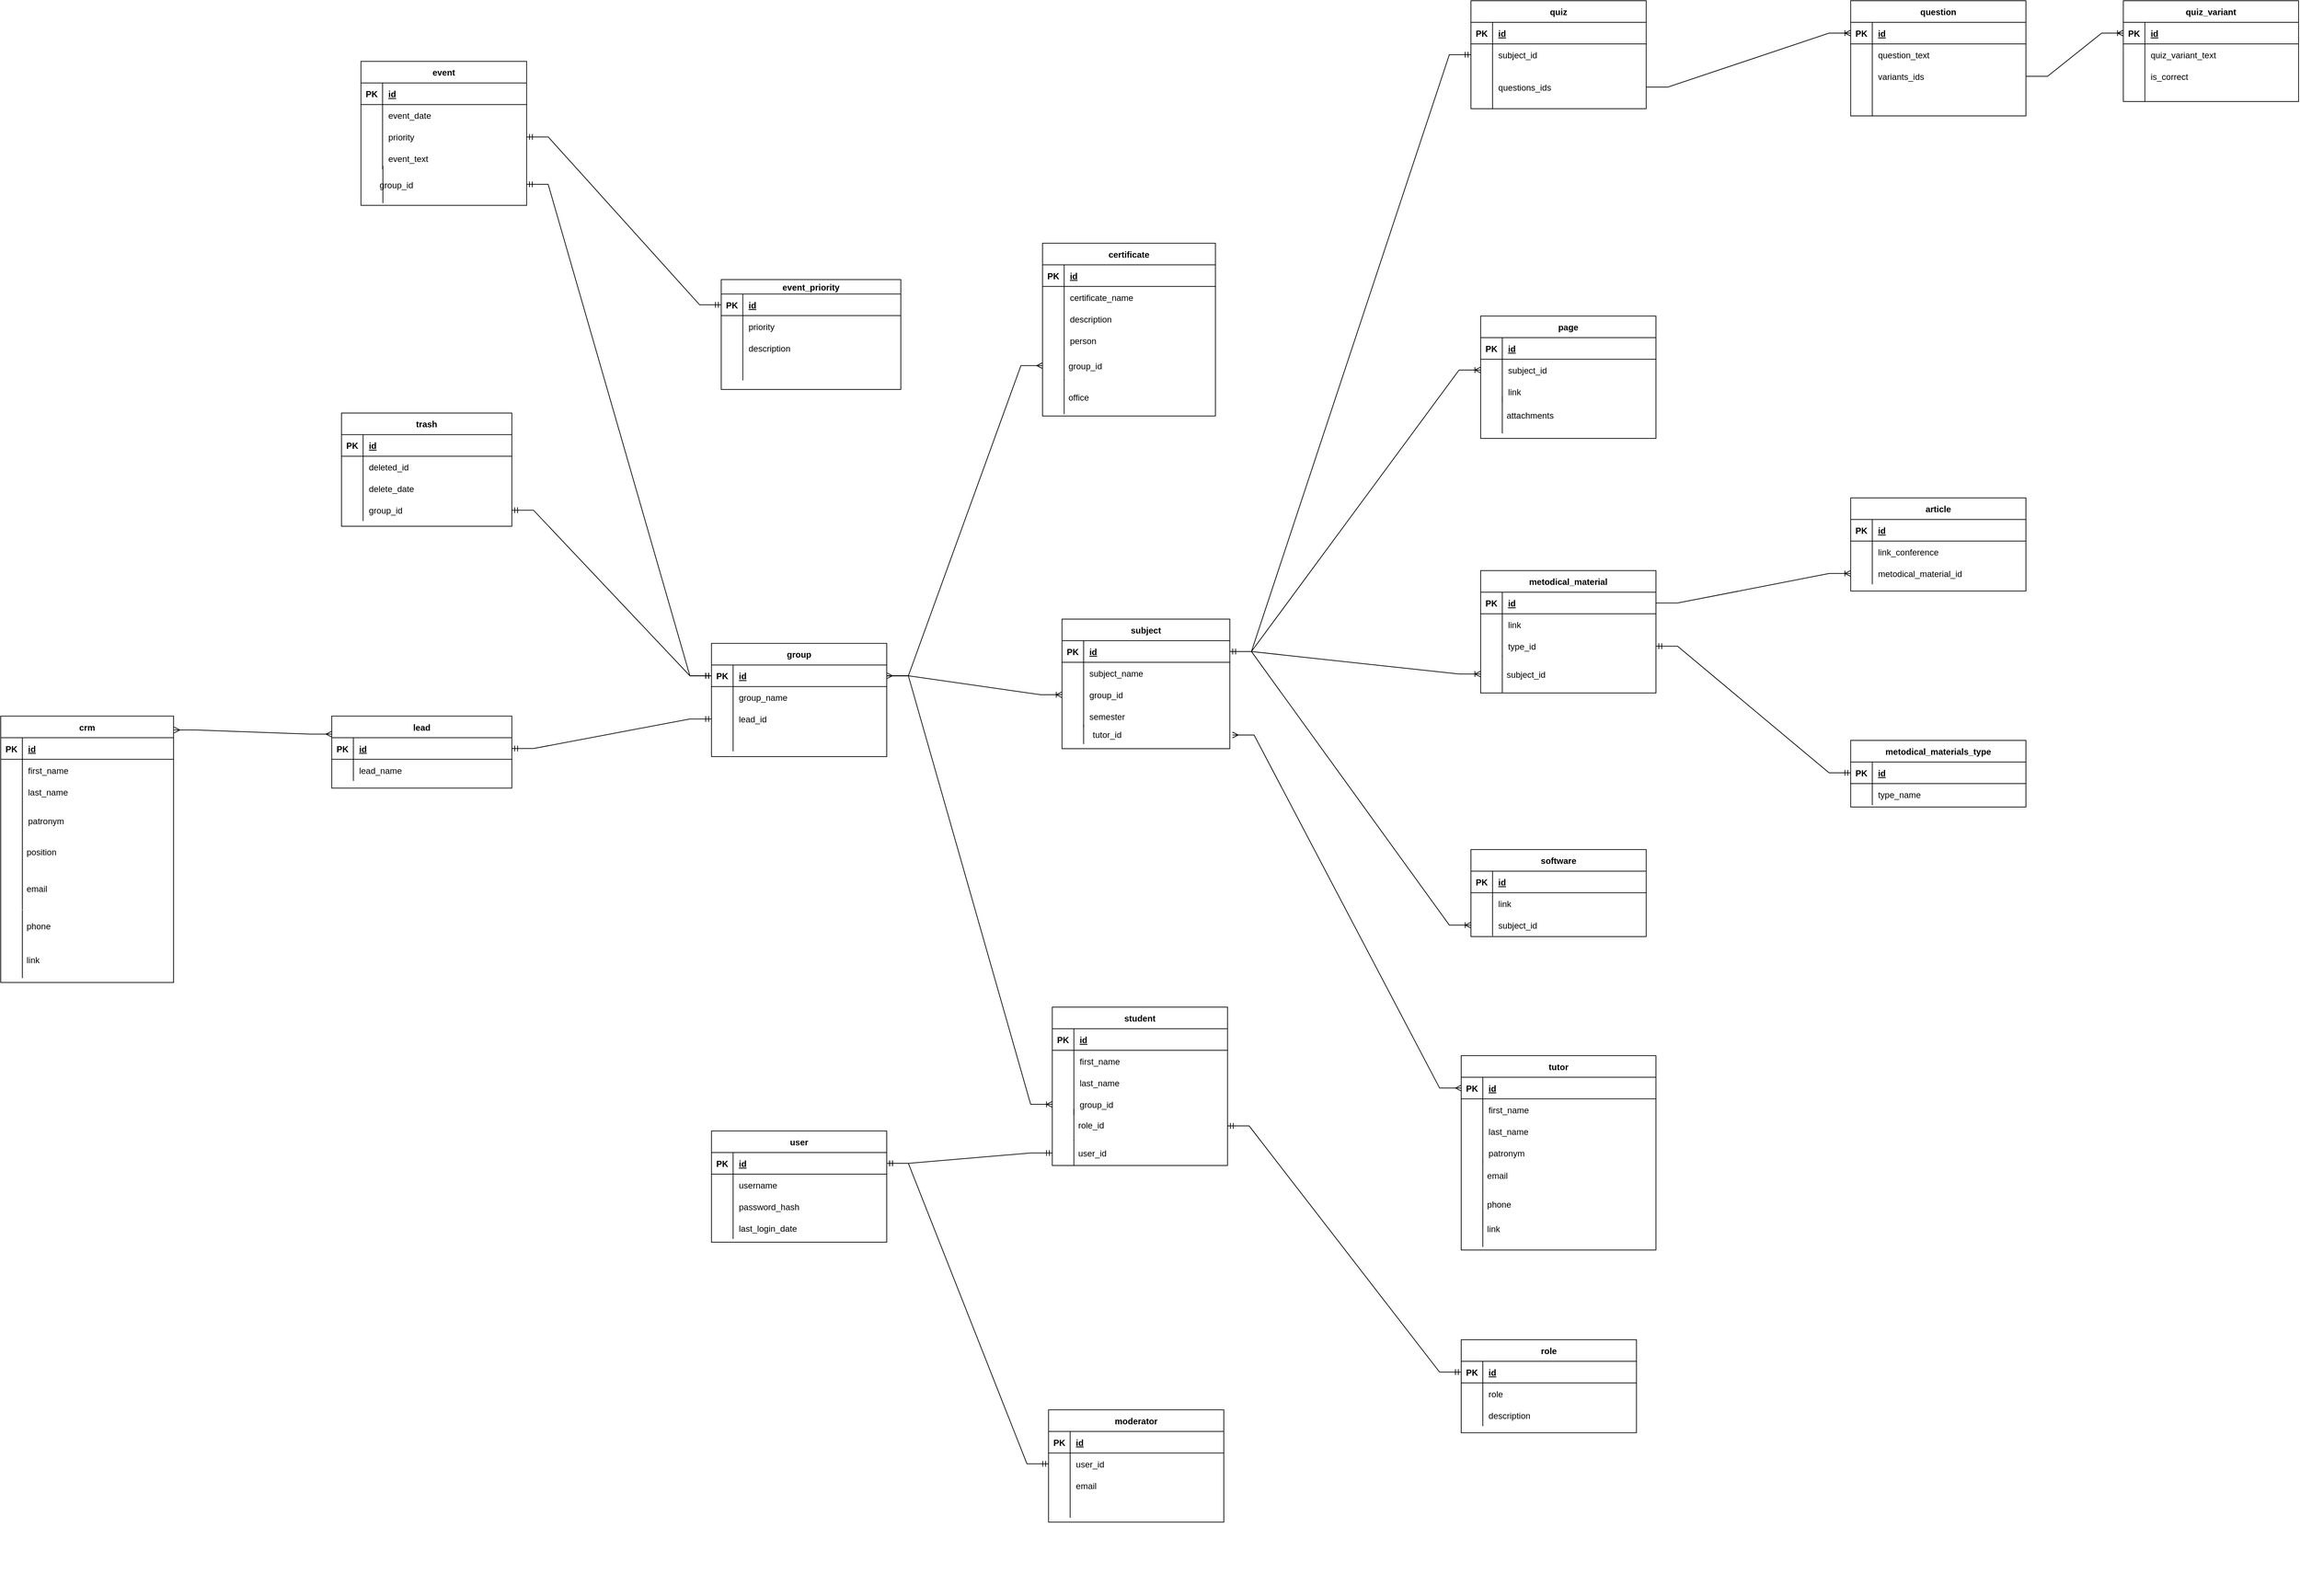 <mxfile version="16.6.4" type="github">
  <diagram id="R2lEEEUBdFMjLlhIrx00" name="Page-1">
    <mxGraphModel dx="4603" dy="2547" grid="1" gridSize="10" guides="1" tooltips="1" connect="1" arrows="1" fold="1" page="1" pageScale="1" pageWidth="3300" pageHeight="2339" math="0" shadow="0" extFonts="Permanent Marker^https://fonts.googleapis.com/css?family=Permanent+Marker">
      <root>
        <mxCell id="0" />
        <mxCell id="1" parent="0" />
        <mxCell id="gNVXbrv3SQmsqr1-LKS6-169" value="" style="group" vertex="1" connectable="0" parent="1">
          <mxGeometry x="70" y="70" width="3190.006" height="2215" as="geometry" />
        </mxCell>
        <mxCell id="2jKcjm-qkLe9Er315lRe-225" value="" style="group" parent="gNVXbrv3SQmsqr1-LKS6-169" connectable="0" vertex="1">
          <mxGeometry y="993.802" width="243.305" height="522.167" as="geometry" />
        </mxCell>
        <mxCell id="2jKcjm-qkLe9Er315lRe-226" value="" style="group" parent="2jKcjm-qkLe9Er315lRe-225" connectable="0" vertex="1">
          <mxGeometry width="243.305" height="522.167" as="geometry" />
        </mxCell>
        <mxCell id="2jKcjm-qkLe9Er315lRe-229" value="" style="group" parent="2jKcjm-qkLe9Er315lRe-226" connectable="0" vertex="1">
          <mxGeometry width="243.305" height="522.167" as="geometry" />
        </mxCell>
        <mxCell id="2jKcjm-qkLe9Er315lRe-131" value="crm" style="shape=table;startSize=30;container=1;collapsible=1;childLayout=tableLayout;fixedRows=1;rowLines=0;fontStyle=1;align=center;resizeLast=1;" parent="2jKcjm-qkLe9Er315lRe-229" vertex="1">
          <mxGeometry width="240" height="370" as="geometry" />
        </mxCell>
        <mxCell id="2jKcjm-qkLe9Er315lRe-132" value="" style="shape=tableRow;horizontal=0;startSize=0;swimlaneHead=0;swimlaneBody=0;fillColor=none;collapsible=0;dropTarget=0;points=[[0,0.5],[1,0.5]];portConstraint=eastwest;top=0;left=0;right=0;bottom=1;" parent="2jKcjm-qkLe9Er315lRe-131" vertex="1">
          <mxGeometry y="30" width="240" height="30" as="geometry" />
        </mxCell>
        <mxCell id="2jKcjm-qkLe9Er315lRe-133" value="PK" style="shape=partialRectangle;connectable=0;fillColor=none;top=0;left=0;bottom=0;right=0;fontStyle=1;overflow=hidden;" parent="2jKcjm-qkLe9Er315lRe-132" vertex="1">
          <mxGeometry width="30" height="30" as="geometry">
            <mxRectangle width="30" height="30" as="alternateBounds" />
          </mxGeometry>
        </mxCell>
        <mxCell id="2jKcjm-qkLe9Er315lRe-134" value="id" style="shape=partialRectangle;connectable=0;fillColor=none;top=0;left=0;bottom=0;right=0;align=left;spacingLeft=6;fontStyle=5;overflow=hidden;" parent="2jKcjm-qkLe9Er315lRe-132" vertex="1">
          <mxGeometry x="30" width="210" height="30" as="geometry">
            <mxRectangle width="210" height="30" as="alternateBounds" />
          </mxGeometry>
        </mxCell>
        <mxCell id="2jKcjm-qkLe9Er315lRe-135" value="" style="shape=tableRow;horizontal=0;startSize=0;swimlaneHead=0;swimlaneBody=0;fillColor=none;collapsible=0;dropTarget=0;points=[[0,0.5],[1,0.5]];portConstraint=eastwest;top=0;left=0;right=0;bottom=0;" parent="2jKcjm-qkLe9Er315lRe-131" vertex="1">
          <mxGeometry y="60" width="240" height="30" as="geometry" />
        </mxCell>
        <mxCell id="2jKcjm-qkLe9Er315lRe-136" value="" style="shape=partialRectangle;connectable=0;fillColor=none;top=0;left=0;bottom=0;right=0;editable=1;overflow=hidden;" parent="2jKcjm-qkLe9Er315lRe-135" vertex="1">
          <mxGeometry width="30" height="30" as="geometry">
            <mxRectangle width="30" height="30" as="alternateBounds" />
          </mxGeometry>
        </mxCell>
        <mxCell id="2jKcjm-qkLe9Er315lRe-137" value="first_name" style="shape=partialRectangle;connectable=0;fillColor=none;top=0;left=0;bottom=0;right=0;align=left;spacingLeft=6;overflow=hidden;" parent="2jKcjm-qkLe9Er315lRe-135" vertex="1">
          <mxGeometry x="30" width="210" height="30" as="geometry">
            <mxRectangle width="210" height="30" as="alternateBounds" />
          </mxGeometry>
        </mxCell>
        <mxCell id="2jKcjm-qkLe9Er315lRe-138" value="" style="shape=tableRow;horizontal=0;startSize=0;swimlaneHead=0;swimlaneBody=0;fillColor=none;collapsible=0;dropTarget=0;points=[[0,0.5],[1,0.5]];portConstraint=eastwest;top=0;left=0;right=0;bottom=0;" parent="2jKcjm-qkLe9Er315lRe-131" vertex="1">
          <mxGeometry y="90" width="240" height="30" as="geometry" />
        </mxCell>
        <mxCell id="2jKcjm-qkLe9Er315lRe-139" value="" style="shape=partialRectangle;connectable=0;fillColor=none;top=0;left=0;bottom=0;right=0;editable=1;overflow=hidden;" parent="2jKcjm-qkLe9Er315lRe-138" vertex="1">
          <mxGeometry width="30" height="30" as="geometry">
            <mxRectangle width="30" height="30" as="alternateBounds" />
          </mxGeometry>
        </mxCell>
        <mxCell id="2jKcjm-qkLe9Er315lRe-140" value="last_name" style="shape=partialRectangle;connectable=0;fillColor=none;top=0;left=0;bottom=0;right=0;align=left;spacingLeft=6;overflow=hidden;" parent="2jKcjm-qkLe9Er315lRe-138" vertex="1">
          <mxGeometry x="30" width="210" height="30" as="geometry">
            <mxRectangle width="210" height="30" as="alternateBounds" />
          </mxGeometry>
        </mxCell>
        <mxCell id="2jKcjm-qkLe9Er315lRe-141" value="" style="shape=tableRow;horizontal=0;startSize=0;swimlaneHead=0;swimlaneBody=0;fillColor=none;collapsible=0;dropTarget=0;points=[[0,0.5],[1,0.5]];portConstraint=eastwest;top=0;left=0;right=0;bottom=0;" parent="2jKcjm-qkLe9Er315lRe-131" vertex="1">
          <mxGeometry y="120" width="240" height="50" as="geometry" />
        </mxCell>
        <mxCell id="2jKcjm-qkLe9Er315lRe-142" value="" style="shape=partialRectangle;connectable=0;fillColor=none;top=0;left=0;bottom=0;right=0;editable=1;overflow=hidden;" parent="2jKcjm-qkLe9Er315lRe-141" vertex="1">
          <mxGeometry width="30" height="50" as="geometry">
            <mxRectangle width="30" height="50" as="alternateBounds" />
          </mxGeometry>
        </mxCell>
        <mxCell id="2jKcjm-qkLe9Er315lRe-143" value="patronym" style="shape=partialRectangle;connectable=0;fillColor=none;top=0;left=0;bottom=0;right=0;align=left;spacingLeft=6;overflow=hidden;" parent="2jKcjm-qkLe9Er315lRe-141" vertex="1">
          <mxGeometry x="30" width="210" height="50" as="geometry">
            <mxRectangle width="210" height="50" as="alternateBounds" />
          </mxGeometry>
        </mxCell>
        <mxCell id="2jKcjm-qkLe9Er315lRe-144" value="position" style="shape=partialRectangle;fillColor=none;align=left;verticalAlign=middle;strokeColor=none;spacingLeft=34;rotatable=0;points=[[0,0.5],[1,0.5]];portConstraint=eastwest;dropTarget=0;" parent="2jKcjm-qkLe9Er315lRe-229" vertex="1">
          <mxGeometry y="166.2" width="90" height="44.21" as="geometry" />
        </mxCell>
        <mxCell id="2jKcjm-qkLe9Er315lRe-145" value="" style="shape=partialRectangle;top=0;left=0;bottom=0;fillColor=none;stokeWidth=1;align=left;verticalAlign=middle;spacingLeft=4;spacingRight=4;overflow=hidden;rotatable=0;points=[];portConstraint=eastwest;part=1;" parent="2jKcjm-qkLe9Er315lRe-144" connectable="0" vertex="1">
          <mxGeometry width="30.0" height="44.21" as="geometry" />
        </mxCell>
        <mxCell id="2jKcjm-qkLe9Er315lRe-146" value="email" style="shape=partialRectangle;fillColor=none;align=left;verticalAlign=middle;strokeColor=none;spacingLeft=34;rotatable=0;points=[[0,0.5],[1,0.5]];portConstraint=eastwest;dropTarget=0;" parent="2jKcjm-qkLe9Er315lRe-229" vertex="1">
          <mxGeometry y="210" width="90" height="58.43" as="geometry" />
        </mxCell>
        <mxCell id="2jKcjm-qkLe9Er315lRe-147" value="" style="shape=partialRectangle;top=0;left=0;bottom=0;fillColor=none;stokeWidth=1;align=left;verticalAlign=middle;spacingLeft=4;spacingRight=4;overflow=hidden;rotatable=0;points=[];portConstraint=eastwest;part=1;" parent="2jKcjm-qkLe9Er315lRe-146" connectable="0" vertex="1">
          <mxGeometry width="30.0" height="58.43" as="geometry" />
        </mxCell>
        <mxCell id="2jKcjm-qkLe9Er315lRe-148" value="phone" style="shape=partialRectangle;fillColor=none;align=left;verticalAlign=middle;strokeColor=none;spacingLeft=34;rotatable=0;points=[[0,0.5],[1,0.5]];portConstraint=eastwest;dropTarget=0;" parent="2jKcjm-qkLe9Er315lRe-229" vertex="1">
          <mxGeometry y="270" width="90" height="42.65" as="geometry" />
        </mxCell>
        <mxCell id="2jKcjm-qkLe9Er315lRe-149" value="" style="shape=partialRectangle;top=0;left=0;bottom=0;fillColor=none;stokeWidth=1;align=left;verticalAlign=middle;spacingLeft=4;spacingRight=4;overflow=hidden;rotatable=0;points=[];portConstraint=eastwest;part=1;" parent="2jKcjm-qkLe9Er315lRe-148" connectable="0" vertex="1">
          <mxGeometry width="30.0" height="42.65" as="geometry" />
        </mxCell>
        <mxCell id="2jKcjm-qkLe9Er315lRe-150" value="link" style="shape=partialRectangle;fillColor=none;align=left;verticalAlign=middle;strokeColor=none;spacingLeft=34;rotatable=0;points=[[0,0.5],[1,0.5]];portConstraint=eastwest;dropTarget=0;" parent="2jKcjm-qkLe9Er315lRe-229" vertex="1">
          <mxGeometry y="312.65" width="90" height="50.67" as="geometry" />
        </mxCell>
        <mxCell id="2jKcjm-qkLe9Er315lRe-151" value="" style="shape=partialRectangle;top=0;left=0;bottom=0;fillColor=none;stokeWidth=1;align=left;verticalAlign=middle;spacingLeft=4;spacingRight=4;overflow=hidden;rotatable=0;points=[];portConstraint=eastwest;part=1;" parent="2jKcjm-qkLe9Er315lRe-150" connectable="0" vertex="1">
          <mxGeometry width="30.0" height="50.67" as="geometry" />
        </mxCell>
        <mxCell id="gNVXbrv3SQmsqr1-LKS6-168" value="" style="group" vertex="1" connectable="0" parent="gNVXbrv3SQmsqr1-LKS6-169">
          <mxGeometry x="459.576" width="2730.43" height="2215" as="geometry" />
        </mxCell>
        <mxCell id="g0dB4fThE9D3y6vZpoi5-1" value="quiz" style="shape=table;startSize=30;container=1;collapsible=1;childLayout=tableLayout;fixedRows=1;rowLines=0;fontStyle=1;align=center;resizeLast=1;" parent="gNVXbrv3SQmsqr1-LKS6-168" vertex="1">
          <mxGeometry x="1581.48" width="243.31" height="150" as="geometry" />
        </mxCell>
        <mxCell id="g0dB4fThE9D3y6vZpoi5-2" value="" style="shape=tableRow;horizontal=0;startSize=0;swimlaneHead=0;swimlaneBody=0;fillColor=none;collapsible=0;dropTarget=0;points=[[0,0.5],[1,0.5]];portConstraint=eastwest;top=0;left=0;right=0;bottom=1;" parent="g0dB4fThE9D3y6vZpoi5-1" vertex="1">
          <mxGeometry y="30" width="243.31" height="30" as="geometry" />
        </mxCell>
        <mxCell id="g0dB4fThE9D3y6vZpoi5-3" value="PK" style="shape=partialRectangle;connectable=0;fillColor=none;top=0;left=0;bottom=0;right=0;fontStyle=1;overflow=hidden;" parent="g0dB4fThE9D3y6vZpoi5-2" vertex="1">
          <mxGeometry width="30" height="30" as="geometry">
            <mxRectangle width="30" height="30" as="alternateBounds" />
          </mxGeometry>
        </mxCell>
        <mxCell id="g0dB4fThE9D3y6vZpoi5-4" value="id" style="shape=partialRectangle;connectable=0;fillColor=none;top=0;left=0;bottom=0;right=0;align=left;spacingLeft=6;fontStyle=5;overflow=hidden;" parent="g0dB4fThE9D3y6vZpoi5-2" vertex="1">
          <mxGeometry x="30" width="213.31" height="30" as="geometry">
            <mxRectangle width="213.31" height="30" as="alternateBounds" />
          </mxGeometry>
        </mxCell>
        <mxCell id="g0dB4fThE9D3y6vZpoi5-5" value="" style="shape=tableRow;horizontal=0;startSize=0;swimlaneHead=0;swimlaneBody=0;fillColor=none;collapsible=0;dropTarget=0;points=[[0,0.5],[1,0.5]];portConstraint=eastwest;top=0;left=0;right=0;bottom=0;" parent="g0dB4fThE9D3y6vZpoi5-1" vertex="1">
          <mxGeometry y="60" width="243.31" height="30" as="geometry" />
        </mxCell>
        <mxCell id="g0dB4fThE9D3y6vZpoi5-6" value="" style="shape=partialRectangle;connectable=0;fillColor=none;top=0;left=0;bottom=0;right=0;editable=1;overflow=hidden;" parent="g0dB4fThE9D3y6vZpoi5-5" vertex="1">
          <mxGeometry width="30" height="30" as="geometry">
            <mxRectangle width="30" height="30" as="alternateBounds" />
          </mxGeometry>
        </mxCell>
        <mxCell id="g0dB4fThE9D3y6vZpoi5-7" value="subject_id" style="shape=partialRectangle;connectable=0;fillColor=none;top=0;left=0;bottom=0;right=0;align=left;spacingLeft=6;overflow=hidden;" parent="g0dB4fThE9D3y6vZpoi5-5" vertex="1">
          <mxGeometry x="30" width="213.31" height="30" as="geometry">
            <mxRectangle width="213.31" height="30" as="alternateBounds" />
          </mxGeometry>
        </mxCell>
        <mxCell id="g0dB4fThE9D3y6vZpoi5-11" value="" style="shape=tableRow;horizontal=0;startSize=0;swimlaneHead=0;swimlaneBody=0;fillColor=none;collapsible=0;dropTarget=0;points=[[0,0.5],[1,0.5]];portConstraint=eastwest;top=0;left=0;right=0;bottom=0;" parent="g0dB4fThE9D3y6vZpoi5-1" vertex="1">
          <mxGeometry y="90" width="243.31" height="60" as="geometry" />
        </mxCell>
        <mxCell id="g0dB4fThE9D3y6vZpoi5-12" value="" style="shape=partialRectangle;connectable=0;fillColor=none;top=0;left=0;bottom=0;right=0;editable=1;overflow=hidden;" parent="g0dB4fThE9D3y6vZpoi5-11" vertex="1">
          <mxGeometry width="30" height="60" as="geometry">
            <mxRectangle width="30" height="60" as="alternateBounds" />
          </mxGeometry>
        </mxCell>
        <mxCell id="g0dB4fThE9D3y6vZpoi5-13" value="questions_ids" style="shape=partialRectangle;connectable=0;fillColor=none;top=0;left=0;bottom=0;right=0;align=left;spacingLeft=6;overflow=hidden;" parent="g0dB4fThE9D3y6vZpoi5-11" vertex="1">
          <mxGeometry x="30" width="213.31" height="60" as="geometry">
            <mxRectangle width="213.31" height="60" as="alternateBounds" />
          </mxGeometry>
        </mxCell>
        <mxCell id="g0dB4fThE9D3y6vZpoi5-15" value="quiz_variant" style="shape=table;startSize=30;container=1;collapsible=1;childLayout=tableLayout;fixedRows=1;rowLines=0;fontStyle=1;align=center;resizeLast=1;" parent="gNVXbrv3SQmsqr1-LKS6-168" vertex="1">
          <mxGeometry x="2487.12" width="243.31" height="140" as="geometry" />
        </mxCell>
        <mxCell id="g0dB4fThE9D3y6vZpoi5-16" value="" style="shape=tableRow;horizontal=0;startSize=0;swimlaneHead=0;swimlaneBody=0;fillColor=none;collapsible=0;dropTarget=0;points=[[0,0.5],[1,0.5]];portConstraint=eastwest;top=0;left=0;right=0;bottom=1;" parent="g0dB4fThE9D3y6vZpoi5-15" vertex="1">
          <mxGeometry y="30" width="243.31" height="30" as="geometry" />
        </mxCell>
        <mxCell id="g0dB4fThE9D3y6vZpoi5-17" value="PK" style="shape=partialRectangle;connectable=0;fillColor=none;top=0;left=0;bottom=0;right=0;fontStyle=1;overflow=hidden;" parent="g0dB4fThE9D3y6vZpoi5-16" vertex="1">
          <mxGeometry width="30" height="30" as="geometry">
            <mxRectangle width="30" height="30" as="alternateBounds" />
          </mxGeometry>
        </mxCell>
        <mxCell id="g0dB4fThE9D3y6vZpoi5-18" value="id" style="shape=partialRectangle;connectable=0;fillColor=none;top=0;left=0;bottom=0;right=0;align=left;spacingLeft=6;fontStyle=5;overflow=hidden;" parent="g0dB4fThE9D3y6vZpoi5-16" vertex="1">
          <mxGeometry x="30" width="213.31" height="30" as="geometry">
            <mxRectangle width="213.31" height="30" as="alternateBounds" />
          </mxGeometry>
        </mxCell>
        <mxCell id="g0dB4fThE9D3y6vZpoi5-19" value="" style="shape=tableRow;horizontal=0;startSize=0;swimlaneHead=0;swimlaneBody=0;fillColor=none;collapsible=0;dropTarget=0;points=[[0,0.5],[1,0.5]];portConstraint=eastwest;top=0;left=0;right=0;bottom=0;" parent="g0dB4fThE9D3y6vZpoi5-15" vertex="1">
          <mxGeometry y="60" width="243.31" height="30" as="geometry" />
        </mxCell>
        <mxCell id="g0dB4fThE9D3y6vZpoi5-20" value="" style="shape=partialRectangle;connectable=0;fillColor=none;top=0;left=0;bottom=0;right=0;editable=1;overflow=hidden;" parent="g0dB4fThE9D3y6vZpoi5-19" vertex="1">
          <mxGeometry width="30" height="30" as="geometry">
            <mxRectangle width="30" height="30" as="alternateBounds" />
          </mxGeometry>
        </mxCell>
        <mxCell id="g0dB4fThE9D3y6vZpoi5-21" value="quiz_variant_text" style="shape=partialRectangle;connectable=0;fillColor=none;top=0;left=0;bottom=0;right=0;align=left;spacingLeft=6;overflow=hidden;" parent="g0dB4fThE9D3y6vZpoi5-19" vertex="1">
          <mxGeometry x="30" width="213.31" height="30" as="geometry">
            <mxRectangle width="213.31" height="30" as="alternateBounds" />
          </mxGeometry>
        </mxCell>
        <mxCell id="g0dB4fThE9D3y6vZpoi5-22" value="" style="shape=tableRow;horizontal=0;startSize=0;swimlaneHead=0;swimlaneBody=0;fillColor=none;collapsible=0;dropTarget=0;points=[[0,0.5],[1,0.5]];portConstraint=eastwest;top=0;left=0;right=0;bottom=0;" parent="g0dB4fThE9D3y6vZpoi5-15" vertex="1">
          <mxGeometry y="90" width="243.31" height="30" as="geometry" />
        </mxCell>
        <mxCell id="g0dB4fThE9D3y6vZpoi5-23" value="" style="shape=partialRectangle;connectable=0;fillColor=none;top=0;left=0;bottom=0;right=0;editable=1;overflow=hidden;" parent="g0dB4fThE9D3y6vZpoi5-22" vertex="1">
          <mxGeometry width="30" height="30" as="geometry">
            <mxRectangle width="30" height="30" as="alternateBounds" />
          </mxGeometry>
        </mxCell>
        <mxCell id="g0dB4fThE9D3y6vZpoi5-24" value="is_correct" style="shape=partialRectangle;connectable=0;fillColor=none;top=0;left=0;bottom=0;right=0;align=left;spacingLeft=6;overflow=hidden;" parent="g0dB4fThE9D3y6vZpoi5-22" vertex="1">
          <mxGeometry x="30" width="213.31" height="30" as="geometry">
            <mxRectangle width="213.31" height="30" as="alternateBounds" />
          </mxGeometry>
        </mxCell>
        <mxCell id="g0dB4fThE9D3y6vZpoi5-25" value="" style="shape=tableRow;horizontal=0;startSize=0;swimlaneHead=0;swimlaneBody=0;fillColor=none;collapsible=0;dropTarget=0;points=[[0,0.5],[1,0.5]];portConstraint=eastwest;top=0;left=0;right=0;bottom=0;" parent="g0dB4fThE9D3y6vZpoi5-15" vertex="1">
          <mxGeometry y="120" width="243.31" height="20" as="geometry" />
        </mxCell>
        <mxCell id="g0dB4fThE9D3y6vZpoi5-26" value="" style="shape=partialRectangle;connectable=0;fillColor=none;top=0;left=0;bottom=0;right=0;editable=1;overflow=hidden;" parent="g0dB4fThE9D3y6vZpoi5-25" vertex="1">
          <mxGeometry width="30" height="20" as="geometry">
            <mxRectangle width="30" height="20" as="alternateBounds" />
          </mxGeometry>
        </mxCell>
        <mxCell id="g0dB4fThE9D3y6vZpoi5-27" value="" style="shape=partialRectangle;connectable=0;fillColor=none;top=0;left=0;bottom=0;right=0;align=left;spacingLeft=6;overflow=hidden;" parent="g0dB4fThE9D3y6vZpoi5-25" vertex="1">
          <mxGeometry x="30" width="213.31" height="20" as="geometry">
            <mxRectangle width="213.31" height="20" as="alternateBounds" />
          </mxGeometry>
        </mxCell>
        <mxCell id="g0dB4fThE9D3y6vZpoi5-28" value="question" style="shape=table;startSize=30;container=1;collapsible=1;childLayout=tableLayout;fixedRows=1;rowLines=0;fontStyle=1;align=center;resizeLast=1;" parent="gNVXbrv3SQmsqr1-LKS6-168" vertex="1">
          <mxGeometry x="2108.64" width="243.31" height="160" as="geometry" />
        </mxCell>
        <mxCell id="g0dB4fThE9D3y6vZpoi5-29" value="" style="shape=tableRow;horizontal=0;startSize=0;swimlaneHead=0;swimlaneBody=0;fillColor=none;collapsible=0;dropTarget=0;points=[[0,0.5],[1,0.5]];portConstraint=eastwest;top=0;left=0;right=0;bottom=1;" parent="g0dB4fThE9D3y6vZpoi5-28" vertex="1">
          <mxGeometry y="30" width="243.31" height="30" as="geometry" />
        </mxCell>
        <mxCell id="g0dB4fThE9D3y6vZpoi5-30" value="PK" style="shape=partialRectangle;connectable=0;fillColor=none;top=0;left=0;bottom=0;right=0;fontStyle=1;overflow=hidden;" parent="g0dB4fThE9D3y6vZpoi5-29" vertex="1">
          <mxGeometry width="30" height="30" as="geometry">
            <mxRectangle width="30" height="30" as="alternateBounds" />
          </mxGeometry>
        </mxCell>
        <mxCell id="g0dB4fThE9D3y6vZpoi5-31" value="id" style="shape=partialRectangle;connectable=0;fillColor=none;top=0;left=0;bottom=0;right=0;align=left;spacingLeft=6;fontStyle=5;overflow=hidden;" parent="g0dB4fThE9D3y6vZpoi5-29" vertex="1">
          <mxGeometry x="30" width="213.31" height="30" as="geometry">
            <mxRectangle width="213.31" height="30" as="alternateBounds" />
          </mxGeometry>
        </mxCell>
        <mxCell id="g0dB4fThE9D3y6vZpoi5-32" value="" style="shape=tableRow;horizontal=0;startSize=0;swimlaneHead=0;swimlaneBody=0;fillColor=none;collapsible=0;dropTarget=0;points=[[0,0.5],[1,0.5]];portConstraint=eastwest;top=0;left=0;right=0;bottom=0;" parent="g0dB4fThE9D3y6vZpoi5-28" vertex="1">
          <mxGeometry y="60" width="243.31" height="30" as="geometry" />
        </mxCell>
        <mxCell id="g0dB4fThE9D3y6vZpoi5-33" value="" style="shape=partialRectangle;connectable=0;fillColor=none;top=0;left=0;bottom=0;right=0;editable=1;overflow=hidden;" parent="g0dB4fThE9D3y6vZpoi5-32" vertex="1">
          <mxGeometry width="30" height="30" as="geometry">
            <mxRectangle width="30" height="30" as="alternateBounds" />
          </mxGeometry>
        </mxCell>
        <mxCell id="g0dB4fThE9D3y6vZpoi5-34" value="question_text" style="shape=partialRectangle;connectable=0;fillColor=none;top=0;left=0;bottom=0;right=0;align=left;spacingLeft=6;overflow=hidden;" parent="g0dB4fThE9D3y6vZpoi5-32" vertex="1">
          <mxGeometry x="30" width="213.31" height="30" as="geometry">
            <mxRectangle width="213.31" height="30" as="alternateBounds" />
          </mxGeometry>
        </mxCell>
        <mxCell id="g0dB4fThE9D3y6vZpoi5-35" value="" style="shape=tableRow;horizontal=0;startSize=0;swimlaneHead=0;swimlaneBody=0;fillColor=none;collapsible=0;dropTarget=0;points=[[0,0.5],[1,0.5]];portConstraint=eastwest;top=0;left=0;right=0;bottom=0;" parent="g0dB4fThE9D3y6vZpoi5-28" vertex="1">
          <mxGeometry y="90" width="243.31" height="30" as="geometry" />
        </mxCell>
        <mxCell id="g0dB4fThE9D3y6vZpoi5-36" value="" style="shape=partialRectangle;connectable=0;fillColor=none;top=0;left=0;bottom=0;right=0;editable=1;overflow=hidden;" parent="g0dB4fThE9D3y6vZpoi5-35" vertex="1">
          <mxGeometry width="30" height="30" as="geometry">
            <mxRectangle width="30" height="30" as="alternateBounds" />
          </mxGeometry>
        </mxCell>
        <mxCell id="g0dB4fThE9D3y6vZpoi5-37" value="variants_ids" style="shape=partialRectangle;connectable=0;fillColor=none;top=0;left=0;bottom=0;right=0;align=left;spacingLeft=6;overflow=hidden;" parent="g0dB4fThE9D3y6vZpoi5-35" vertex="1">
          <mxGeometry x="30" width="213.31" height="30" as="geometry">
            <mxRectangle width="213.31" height="30" as="alternateBounds" />
          </mxGeometry>
        </mxCell>
        <mxCell id="g0dB4fThE9D3y6vZpoi5-38" value="" style="shape=tableRow;horizontal=0;startSize=0;swimlaneHead=0;swimlaneBody=0;fillColor=none;collapsible=0;dropTarget=0;points=[[0,0.5],[1,0.5]];portConstraint=eastwest;top=0;left=0;right=0;bottom=0;" parent="g0dB4fThE9D3y6vZpoi5-28" vertex="1">
          <mxGeometry y="120" width="243.31" height="40" as="geometry" />
        </mxCell>
        <mxCell id="g0dB4fThE9D3y6vZpoi5-39" value="" style="shape=partialRectangle;connectable=0;fillColor=none;top=0;left=0;bottom=0;right=0;editable=1;overflow=hidden;" parent="g0dB4fThE9D3y6vZpoi5-38" vertex="1">
          <mxGeometry width="30" height="40" as="geometry">
            <mxRectangle width="30" height="40" as="alternateBounds" />
          </mxGeometry>
        </mxCell>
        <mxCell id="g0dB4fThE9D3y6vZpoi5-40" value="" style="shape=partialRectangle;connectable=0;fillColor=none;top=0;left=0;bottom=0;right=0;align=left;spacingLeft=6;overflow=hidden;" parent="g0dB4fThE9D3y6vZpoi5-38" vertex="1">
          <mxGeometry x="30" width="213.31" height="40" as="geometry">
            <mxRectangle width="213.31" height="40" as="alternateBounds" />
          </mxGeometry>
        </mxCell>
        <mxCell id="g0dB4fThE9D3y6vZpoi5-41" value="trash" style="shape=table;startSize=30;container=1;collapsible=1;childLayout=tableLayout;fixedRows=1;rowLines=0;fontStyle=1;align=center;resizeLast=1;" parent="gNVXbrv3SQmsqr1-LKS6-168" vertex="1">
          <mxGeometry x="13.52" y="572.7" width="236.48" height="157.3" as="geometry" />
        </mxCell>
        <mxCell id="g0dB4fThE9D3y6vZpoi5-42" value="" style="shape=tableRow;horizontal=0;startSize=0;swimlaneHead=0;swimlaneBody=0;fillColor=none;collapsible=0;dropTarget=0;points=[[0,0.5],[1,0.5]];portConstraint=eastwest;top=0;left=0;right=0;bottom=1;" parent="g0dB4fThE9D3y6vZpoi5-41" vertex="1">
          <mxGeometry y="30" width="236.48" height="30" as="geometry" />
        </mxCell>
        <mxCell id="g0dB4fThE9D3y6vZpoi5-43" value="PK" style="shape=partialRectangle;connectable=0;fillColor=none;top=0;left=0;bottom=0;right=0;fontStyle=1;overflow=hidden;" parent="g0dB4fThE9D3y6vZpoi5-42" vertex="1">
          <mxGeometry width="30" height="30" as="geometry">
            <mxRectangle width="30" height="30" as="alternateBounds" />
          </mxGeometry>
        </mxCell>
        <mxCell id="g0dB4fThE9D3y6vZpoi5-44" value="id" style="shape=partialRectangle;connectable=0;fillColor=none;top=0;left=0;bottom=0;right=0;align=left;spacingLeft=6;fontStyle=5;overflow=hidden;" parent="g0dB4fThE9D3y6vZpoi5-42" vertex="1">
          <mxGeometry x="30" width="206.48" height="30" as="geometry">
            <mxRectangle width="206.48" height="30" as="alternateBounds" />
          </mxGeometry>
        </mxCell>
        <mxCell id="g0dB4fThE9D3y6vZpoi5-45" value="" style="shape=tableRow;horizontal=0;startSize=0;swimlaneHead=0;swimlaneBody=0;fillColor=none;collapsible=0;dropTarget=0;points=[[0,0.5],[1,0.5]];portConstraint=eastwest;top=0;left=0;right=0;bottom=0;" parent="g0dB4fThE9D3y6vZpoi5-41" vertex="1">
          <mxGeometry y="60" width="236.48" height="30" as="geometry" />
        </mxCell>
        <mxCell id="g0dB4fThE9D3y6vZpoi5-46" value="" style="shape=partialRectangle;connectable=0;fillColor=none;top=0;left=0;bottom=0;right=0;editable=1;overflow=hidden;" parent="g0dB4fThE9D3y6vZpoi5-45" vertex="1">
          <mxGeometry width="30" height="30" as="geometry">
            <mxRectangle width="30" height="30" as="alternateBounds" />
          </mxGeometry>
        </mxCell>
        <mxCell id="g0dB4fThE9D3y6vZpoi5-47" value="deleted_id" style="shape=partialRectangle;connectable=0;fillColor=none;top=0;left=0;bottom=0;right=0;align=left;spacingLeft=6;overflow=hidden;" parent="g0dB4fThE9D3y6vZpoi5-45" vertex="1">
          <mxGeometry x="30" width="206.48" height="30" as="geometry">
            <mxRectangle width="206.48" height="30" as="alternateBounds" />
          </mxGeometry>
        </mxCell>
        <mxCell id="g0dB4fThE9D3y6vZpoi5-48" value="" style="shape=tableRow;horizontal=0;startSize=0;swimlaneHead=0;swimlaneBody=0;fillColor=none;collapsible=0;dropTarget=0;points=[[0,0.5],[1,0.5]];portConstraint=eastwest;top=0;left=0;right=0;bottom=0;" parent="g0dB4fThE9D3y6vZpoi5-41" vertex="1">
          <mxGeometry y="90" width="236.48" height="30" as="geometry" />
        </mxCell>
        <mxCell id="g0dB4fThE9D3y6vZpoi5-49" value="" style="shape=partialRectangle;connectable=0;fillColor=none;top=0;left=0;bottom=0;right=0;editable=1;overflow=hidden;" parent="g0dB4fThE9D3y6vZpoi5-48" vertex="1">
          <mxGeometry width="30" height="30" as="geometry">
            <mxRectangle width="30" height="30" as="alternateBounds" />
          </mxGeometry>
        </mxCell>
        <mxCell id="g0dB4fThE9D3y6vZpoi5-50" value="delete_date" style="shape=partialRectangle;connectable=0;fillColor=none;top=0;left=0;bottom=0;right=0;align=left;spacingLeft=6;overflow=hidden;" parent="g0dB4fThE9D3y6vZpoi5-48" vertex="1">
          <mxGeometry x="30" width="206.48" height="30" as="geometry">
            <mxRectangle width="206.48" height="30" as="alternateBounds" />
          </mxGeometry>
        </mxCell>
        <mxCell id="g0dB4fThE9D3y6vZpoi5-51" value="" style="shape=tableRow;horizontal=0;startSize=0;swimlaneHead=0;swimlaneBody=0;fillColor=none;collapsible=0;dropTarget=0;points=[[0,0.5],[1,0.5]];portConstraint=eastwest;top=0;left=0;right=0;bottom=0;" parent="g0dB4fThE9D3y6vZpoi5-41" vertex="1">
          <mxGeometry y="120" width="236.48" height="30" as="geometry" />
        </mxCell>
        <mxCell id="g0dB4fThE9D3y6vZpoi5-52" value="" style="shape=partialRectangle;connectable=0;fillColor=none;top=0;left=0;bottom=0;right=0;editable=1;overflow=hidden;" parent="g0dB4fThE9D3y6vZpoi5-51" vertex="1">
          <mxGeometry width="30" height="30" as="geometry">
            <mxRectangle width="30" height="30" as="alternateBounds" />
          </mxGeometry>
        </mxCell>
        <mxCell id="g0dB4fThE9D3y6vZpoi5-53" value="group_id" style="shape=partialRectangle;connectable=0;fillColor=none;top=0;left=0;bottom=0;right=0;align=left;spacingLeft=6;overflow=hidden;" parent="g0dB4fThE9D3y6vZpoi5-51" vertex="1">
          <mxGeometry x="30" width="206.48" height="30" as="geometry">
            <mxRectangle width="206.48" height="30" as="alternateBounds" />
          </mxGeometry>
        </mxCell>
        <mxCell id="2jKcjm-qkLe9Er315lRe-52" value="metodical_materials_type" style="shape=table;startSize=30;container=1;collapsible=1;childLayout=tableLayout;fixedRows=1;rowLines=0;fontStyle=1;align=center;resizeLast=1;" parent="gNVXbrv3SQmsqr1-LKS6-168" vertex="1">
          <mxGeometry x="2108.64" y="1027.49" width="243.31" height="92.51" as="geometry" />
        </mxCell>
        <mxCell id="2jKcjm-qkLe9Er315lRe-53" value="" style="shape=tableRow;horizontal=0;startSize=0;swimlaneHead=0;swimlaneBody=0;fillColor=none;collapsible=0;dropTarget=0;points=[[0,0.5],[1,0.5]];portConstraint=eastwest;top=0;left=0;right=0;bottom=1;" parent="2jKcjm-qkLe9Er315lRe-52" vertex="1">
          <mxGeometry y="30" width="243.31" height="30" as="geometry" />
        </mxCell>
        <mxCell id="2jKcjm-qkLe9Er315lRe-54" value="PK" style="shape=partialRectangle;connectable=0;fillColor=none;top=0;left=0;bottom=0;right=0;fontStyle=1;overflow=hidden;" parent="2jKcjm-qkLe9Er315lRe-53" vertex="1">
          <mxGeometry width="30" height="30" as="geometry">
            <mxRectangle width="30" height="30" as="alternateBounds" />
          </mxGeometry>
        </mxCell>
        <mxCell id="2jKcjm-qkLe9Er315lRe-55" value="id" style="shape=partialRectangle;connectable=0;fillColor=none;top=0;left=0;bottom=0;right=0;align=left;spacingLeft=6;fontStyle=5;overflow=hidden;" parent="2jKcjm-qkLe9Er315lRe-53" vertex="1">
          <mxGeometry x="30" width="213.31" height="30" as="geometry">
            <mxRectangle width="213.31" height="30" as="alternateBounds" />
          </mxGeometry>
        </mxCell>
        <mxCell id="2jKcjm-qkLe9Er315lRe-56" value="" style="shape=tableRow;horizontal=0;startSize=0;swimlaneHead=0;swimlaneBody=0;fillColor=none;collapsible=0;dropTarget=0;points=[[0,0.5],[1,0.5]];portConstraint=eastwest;top=0;left=0;right=0;bottom=0;" parent="2jKcjm-qkLe9Er315lRe-52" vertex="1">
          <mxGeometry y="60" width="243.31" height="30" as="geometry" />
        </mxCell>
        <mxCell id="2jKcjm-qkLe9Er315lRe-57" value="" style="shape=partialRectangle;connectable=0;fillColor=none;top=0;left=0;bottom=0;right=0;editable=1;overflow=hidden;" parent="2jKcjm-qkLe9Er315lRe-56" vertex="1">
          <mxGeometry width="30" height="30" as="geometry">
            <mxRectangle width="30" height="30" as="alternateBounds" />
          </mxGeometry>
        </mxCell>
        <mxCell id="2jKcjm-qkLe9Er315lRe-58" value="type_name" style="shape=partialRectangle;connectable=0;fillColor=none;top=0;left=0;bottom=0;right=0;align=left;spacingLeft=6;overflow=hidden;" parent="2jKcjm-qkLe9Er315lRe-56" vertex="1">
          <mxGeometry x="30" width="213.31" height="30" as="geometry">
            <mxRectangle width="213.31" height="30" as="alternateBounds" />
          </mxGeometry>
        </mxCell>
        <mxCell id="g0dB4fThE9D3y6vZpoi5-67" value="event_priority" style="shape=table;startSize=20;container=1;collapsible=1;childLayout=tableLayout;fixedRows=1;rowLines=0;fontStyle=1;align=center;resizeLast=1;" parent="gNVXbrv3SQmsqr1-LKS6-168" vertex="1">
          <mxGeometry x="540.68" y="387.41" width="249.32" height="152.59" as="geometry" />
        </mxCell>
        <mxCell id="g0dB4fThE9D3y6vZpoi5-68" value="" style="shape=tableRow;horizontal=0;startSize=0;swimlaneHead=0;swimlaneBody=0;fillColor=none;collapsible=0;dropTarget=0;points=[[0,0.5],[1,0.5]];portConstraint=eastwest;top=0;left=0;right=0;bottom=1;" parent="g0dB4fThE9D3y6vZpoi5-67" vertex="1">
          <mxGeometry y="20" width="249.32" height="30" as="geometry" />
        </mxCell>
        <mxCell id="g0dB4fThE9D3y6vZpoi5-69" value="PK" style="shape=partialRectangle;connectable=0;fillColor=none;top=0;left=0;bottom=0;right=0;fontStyle=1;overflow=hidden;" parent="g0dB4fThE9D3y6vZpoi5-68" vertex="1">
          <mxGeometry width="30" height="30" as="geometry">
            <mxRectangle width="30" height="30" as="alternateBounds" />
          </mxGeometry>
        </mxCell>
        <mxCell id="g0dB4fThE9D3y6vZpoi5-70" value="id" style="shape=partialRectangle;connectable=0;fillColor=none;top=0;left=0;bottom=0;right=0;align=left;spacingLeft=6;fontStyle=5;overflow=hidden;" parent="g0dB4fThE9D3y6vZpoi5-68" vertex="1">
          <mxGeometry x="30" width="219.32" height="30" as="geometry">
            <mxRectangle width="219.32" height="30" as="alternateBounds" />
          </mxGeometry>
        </mxCell>
        <mxCell id="g0dB4fThE9D3y6vZpoi5-71" value="" style="shape=tableRow;horizontal=0;startSize=0;swimlaneHead=0;swimlaneBody=0;fillColor=none;collapsible=0;dropTarget=0;points=[[0,0.5],[1,0.5]];portConstraint=eastwest;top=0;left=0;right=0;bottom=0;" parent="g0dB4fThE9D3y6vZpoi5-67" vertex="1">
          <mxGeometry y="50" width="249.32" height="30" as="geometry" />
        </mxCell>
        <mxCell id="g0dB4fThE9D3y6vZpoi5-72" value="" style="shape=partialRectangle;connectable=0;fillColor=none;top=0;left=0;bottom=0;right=0;editable=1;overflow=hidden;" parent="g0dB4fThE9D3y6vZpoi5-71" vertex="1">
          <mxGeometry width="30" height="30" as="geometry">
            <mxRectangle width="30" height="30" as="alternateBounds" />
          </mxGeometry>
        </mxCell>
        <mxCell id="g0dB4fThE9D3y6vZpoi5-73" value="priority" style="shape=partialRectangle;connectable=0;fillColor=none;top=0;left=0;bottom=0;right=0;align=left;spacingLeft=6;overflow=hidden;" parent="g0dB4fThE9D3y6vZpoi5-71" vertex="1">
          <mxGeometry x="30" width="219.32" height="30" as="geometry">
            <mxRectangle width="219.32" height="30" as="alternateBounds" />
          </mxGeometry>
        </mxCell>
        <mxCell id="g0dB4fThE9D3y6vZpoi5-74" value="" style="shape=tableRow;horizontal=0;startSize=0;swimlaneHead=0;swimlaneBody=0;fillColor=none;collapsible=0;dropTarget=0;points=[[0,0.5],[1,0.5]];portConstraint=eastwest;top=0;left=0;right=0;bottom=0;" parent="g0dB4fThE9D3y6vZpoi5-67" vertex="1">
          <mxGeometry y="80" width="249.32" height="30" as="geometry" />
        </mxCell>
        <mxCell id="g0dB4fThE9D3y6vZpoi5-75" value="" style="shape=partialRectangle;connectable=0;fillColor=none;top=0;left=0;bottom=0;right=0;editable=1;overflow=hidden;" parent="g0dB4fThE9D3y6vZpoi5-74" vertex="1">
          <mxGeometry width="30" height="30" as="geometry">
            <mxRectangle width="30" height="30" as="alternateBounds" />
          </mxGeometry>
        </mxCell>
        <mxCell id="g0dB4fThE9D3y6vZpoi5-76" value="description" style="shape=partialRectangle;connectable=0;fillColor=none;top=0;left=0;bottom=0;right=0;align=left;spacingLeft=6;overflow=hidden;" parent="g0dB4fThE9D3y6vZpoi5-74" vertex="1">
          <mxGeometry x="30" width="219.32" height="30" as="geometry">
            <mxRectangle width="219.32" height="30" as="alternateBounds" />
          </mxGeometry>
        </mxCell>
        <mxCell id="g0dB4fThE9D3y6vZpoi5-77" value="" style="shape=tableRow;horizontal=0;startSize=0;swimlaneHead=0;swimlaneBody=0;fillColor=none;collapsible=0;dropTarget=0;points=[[0,0.5],[1,0.5]];portConstraint=eastwest;top=0;left=0;right=0;bottom=0;" parent="g0dB4fThE9D3y6vZpoi5-67" vertex="1">
          <mxGeometry y="110" width="249.32" height="30" as="geometry" />
        </mxCell>
        <mxCell id="g0dB4fThE9D3y6vZpoi5-78" value="" style="shape=partialRectangle;connectable=0;fillColor=none;top=0;left=0;bottom=0;right=0;editable=1;overflow=hidden;" parent="g0dB4fThE9D3y6vZpoi5-77" vertex="1">
          <mxGeometry width="30" height="30" as="geometry">
            <mxRectangle width="30" height="30" as="alternateBounds" />
          </mxGeometry>
        </mxCell>
        <mxCell id="g0dB4fThE9D3y6vZpoi5-79" value="" style="shape=partialRectangle;connectable=0;fillColor=none;top=0;left=0;bottom=0;right=0;align=left;spacingLeft=6;overflow=hidden;" parent="g0dB4fThE9D3y6vZpoi5-77" vertex="1">
          <mxGeometry x="30" width="219.32" height="30" as="geometry">
            <mxRectangle width="219.32" height="30" as="alternateBounds" />
          </mxGeometry>
        </mxCell>
        <mxCell id="2jKcjm-qkLe9Er315lRe-79" value="software" style="shape=table;startSize=30;container=1;collapsible=1;childLayout=tableLayout;fixedRows=1;rowLines=0;fontStyle=1;align=center;resizeLast=1;" parent="gNVXbrv3SQmsqr1-LKS6-168" vertex="1">
          <mxGeometry x="1581.48" y="1179.09" width="243.31" height="120.91" as="geometry" />
        </mxCell>
        <mxCell id="2jKcjm-qkLe9Er315lRe-80" value="" style="shape=tableRow;horizontal=0;startSize=0;swimlaneHead=0;swimlaneBody=0;fillColor=none;collapsible=0;dropTarget=0;points=[[0,0.5],[1,0.5]];portConstraint=eastwest;top=0;left=0;right=0;bottom=1;" parent="2jKcjm-qkLe9Er315lRe-79" vertex="1">
          <mxGeometry y="30" width="243.31" height="30" as="geometry" />
        </mxCell>
        <mxCell id="2jKcjm-qkLe9Er315lRe-81" value="PK" style="shape=partialRectangle;connectable=0;fillColor=none;top=0;left=0;bottom=0;right=0;fontStyle=1;overflow=hidden;" parent="2jKcjm-qkLe9Er315lRe-80" vertex="1">
          <mxGeometry width="30" height="30" as="geometry">
            <mxRectangle width="30" height="30" as="alternateBounds" />
          </mxGeometry>
        </mxCell>
        <mxCell id="2jKcjm-qkLe9Er315lRe-82" value="id" style="shape=partialRectangle;connectable=0;fillColor=none;top=0;left=0;bottom=0;right=0;align=left;spacingLeft=6;fontStyle=5;overflow=hidden;" parent="2jKcjm-qkLe9Er315lRe-80" vertex="1">
          <mxGeometry x="30" width="213.31" height="30" as="geometry">
            <mxRectangle width="213.31" height="30" as="alternateBounds" />
          </mxGeometry>
        </mxCell>
        <mxCell id="2jKcjm-qkLe9Er315lRe-83" value="" style="shape=tableRow;horizontal=0;startSize=0;swimlaneHead=0;swimlaneBody=0;fillColor=none;collapsible=0;dropTarget=0;points=[[0,0.5],[1,0.5]];portConstraint=eastwest;top=0;left=0;right=0;bottom=0;" parent="2jKcjm-qkLe9Er315lRe-79" vertex="1">
          <mxGeometry y="60" width="243.31" height="30" as="geometry" />
        </mxCell>
        <mxCell id="2jKcjm-qkLe9Er315lRe-84" value="" style="shape=partialRectangle;connectable=0;fillColor=none;top=0;left=0;bottom=0;right=0;editable=1;overflow=hidden;" parent="2jKcjm-qkLe9Er315lRe-83" vertex="1">
          <mxGeometry width="30" height="30" as="geometry">
            <mxRectangle width="30" height="30" as="alternateBounds" />
          </mxGeometry>
        </mxCell>
        <mxCell id="2jKcjm-qkLe9Er315lRe-85" value="link" style="shape=partialRectangle;connectable=0;fillColor=none;top=0;left=0;bottom=0;right=0;align=left;spacingLeft=6;overflow=hidden;" parent="2jKcjm-qkLe9Er315lRe-83" vertex="1">
          <mxGeometry x="30" width="213.31" height="30" as="geometry">
            <mxRectangle width="213.31" height="30" as="alternateBounds" />
          </mxGeometry>
        </mxCell>
        <mxCell id="2jKcjm-qkLe9Er315lRe-89" value="" style="shape=tableRow;horizontal=0;startSize=0;swimlaneHead=0;swimlaneBody=0;fillColor=none;collapsible=0;dropTarget=0;points=[[0,0.5],[1,0.5]];portConstraint=eastwest;top=0;left=0;right=0;bottom=0;" parent="2jKcjm-qkLe9Er315lRe-79" vertex="1">
          <mxGeometry y="90" width="243.31" height="30" as="geometry" />
        </mxCell>
        <mxCell id="2jKcjm-qkLe9Er315lRe-90" value="" style="shape=partialRectangle;connectable=0;fillColor=none;top=0;left=0;bottom=0;right=0;editable=1;overflow=hidden;" parent="2jKcjm-qkLe9Er315lRe-89" vertex="1">
          <mxGeometry width="30" height="30" as="geometry">
            <mxRectangle width="30" height="30" as="alternateBounds" />
          </mxGeometry>
        </mxCell>
        <mxCell id="2jKcjm-qkLe9Er315lRe-91" value="subject_id" style="shape=partialRectangle;connectable=0;fillColor=none;top=0;left=0;bottom=0;right=0;align=left;spacingLeft=6;overflow=hidden;" parent="2jKcjm-qkLe9Er315lRe-89" vertex="1">
          <mxGeometry x="30" width="213.31" height="30" as="geometry">
            <mxRectangle width="213.31" height="30" as="alternateBounds" />
          </mxGeometry>
        </mxCell>
        <mxCell id="2jKcjm-qkLe9Er315lRe-92" value="article" style="shape=table;startSize=30;container=1;collapsible=1;childLayout=tableLayout;fixedRows=1;rowLines=0;fontStyle=1;align=center;resizeLast=1;" parent="gNVXbrv3SQmsqr1-LKS6-168" vertex="1">
          <mxGeometry x="2108.64" y="690.61" width="243.31" height="129.39" as="geometry" />
        </mxCell>
        <mxCell id="2jKcjm-qkLe9Er315lRe-93" value="" style="shape=tableRow;horizontal=0;startSize=0;swimlaneHead=0;swimlaneBody=0;fillColor=none;collapsible=0;dropTarget=0;points=[[0,0.5],[1,0.5]];portConstraint=eastwest;top=0;left=0;right=0;bottom=1;" parent="2jKcjm-qkLe9Er315lRe-92" vertex="1">
          <mxGeometry y="30" width="243.31" height="30" as="geometry" />
        </mxCell>
        <mxCell id="2jKcjm-qkLe9Er315lRe-94" value="PK" style="shape=partialRectangle;connectable=0;fillColor=none;top=0;left=0;bottom=0;right=0;fontStyle=1;overflow=hidden;" parent="2jKcjm-qkLe9Er315lRe-93" vertex="1">
          <mxGeometry width="30" height="30" as="geometry">
            <mxRectangle width="30" height="30" as="alternateBounds" />
          </mxGeometry>
        </mxCell>
        <mxCell id="2jKcjm-qkLe9Er315lRe-95" value="id" style="shape=partialRectangle;connectable=0;fillColor=none;top=0;left=0;bottom=0;right=0;align=left;spacingLeft=6;fontStyle=5;overflow=hidden;" parent="2jKcjm-qkLe9Er315lRe-93" vertex="1">
          <mxGeometry x="30" width="213.31" height="30" as="geometry">
            <mxRectangle width="213.31" height="30" as="alternateBounds" />
          </mxGeometry>
        </mxCell>
        <mxCell id="2jKcjm-qkLe9Er315lRe-96" value="" style="shape=tableRow;horizontal=0;startSize=0;swimlaneHead=0;swimlaneBody=0;fillColor=none;collapsible=0;dropTarget=0;points=[[0,0.5],[1,0.5]];portConstraint=eastwest;top=0;left=0;right=0;bottom=0;" parent="2jKcjm-qkLe9Er315lRe-92" vertex="1">
          <mxGeometry y="60" width="243.31" height="30" as="geometry" />
        </mxCell>
        <mxCell id="2jKcjm-qkLe9Er315lRe-97" value="" style="shape=partialRectangle;connectable=0;fillColor=none;top=0;left=0;bottom=0;right=0;editable=1;overflow=hidden;" parent="2jKcjm-qkLe9Er315lRe-96" vertex="1">
          <mxGeometry width="30" height="30" as="geometry">
            <mxRectangle width="30" height="30" as="alternateBounds" />
          </mxGeometry>
        </mxCell>
        <mxCell id="2jKcjm-qkLe9Er315lRe-98" value="link_conference" style="shape=partialRectangle;connectable=0;fillColor=none;top=0;left=0;bottom=0;right=0;align=left;spacingLeft=6;overflow=hidden;" parent="2jKcjm-qkLe9Er315lRe-96" vertex="1">
          <mxGeometry x="30" width="213.31" height="30" as="geometry">
            <mxRectangle width="213.31" height="30" as="alternateBounds" />
          </mxGeometry>
        </mxCell>
        <mxCell id="2jKcjm-qkLe9Er315lRe-99" value="" style="shape=tableRow;horizontal=0;startSize=0;swimlaneHead=0;swimlaneBody=0;fillColor=none;collapsible=0;dropTarget=0;points=[[0,0.5],[1,0.5]];portConstraint=eastwest;top=0;left=0;right=0;bottom=0;" parent="2jKcjm-qkLe9Er315lRe-92" vertex="1">
          <mxGeometry y="90" width="243.31" height="30" as="geometry" />
        </mxCell>
        <mxCell id="2jKcjm-qkLe9Er315lRe-100" value="" style="shape=partialRectangle;connectable=0;fillColor=none;top=0;left=0;bottom=0;right=0;editable=1;overflow=hidden;" parent="2jKcjm-qkLe9Er315lRe-99" vertex="1">
          <mxGeometry width="30" height="30" as="geometry">
            <mxRectangle width="30" height="30" as="alternateBounds" />
          </mxGeometry>
        </mxCell>
        <mxCell id="2jKcjm-qkLe9Er315lRe-101" value="metodical_material_id" style="shape=partialRectangle;connectable=0;fillColor=none;top=0;left=0;bottom=0;right=0;align=left;spacingLeft=6;overflow=hidden;fontStyle=0" parent="2jKcjm-qkLe9Er315lRe-99" vertex="1">
          <mxGeometry x="30" width="213.31" height="30" as="geometry">
            <mxRectangle width="213.31" height="30" as="alternateBounds" />
          </mxGeometry>
        </mxCell>
        <mxCell id="2jKcjm-qkLe9Er315lRe-105" value="user" style="shape=table;startSize=30;container=1;collapsible=1;childLayout=tableLayout;fixedRows=1;rowLines=0;fontStyle=1;align=center;resizeLast=1;" parent="gNVXbrv3SQmsqr1-LKS6-168" vertex="1">
          <mxGeometry x="527.16" y="1570" width="243.31" height="154.51" as="geometry" />
        </mxCell>
        <mxCell id="2jKcjm-qkLe9Er315lRe-106" value="" style="shape=tableRow;horizontal=0;startSize=0;swimlaneHead=0;swimlaneBody=0;fillColor=none;collapsible=0;dropTarget=0;points=[[0,0.5],[1,0.5]];portConstraint=eastwest;top=0;left=0;right=0;bottom=1;" parent="2jKcjm-qkLe9Er315lRe-105" vertex="1">
          <mxGeometry y="30" width="243.31" height="30" as="geometry" />
        </mxCell>
        <mxCell id="2jKcjm-qkLe9Er315lRe-107" value="PK" style="shape=partialRectangle;connectable=0;fillColor=none;top=0;left=0;bottom=0;right=0;fontStyle=1;overflow=hidden;" parent="2jKcjm-qkLe9Er315lRe-106" vertex="1">
          <mxGeometry width="30" height="30" as="geometry">
            <mxRectangle width="30" height="30" as="alternateBounds" />
          </mxGeometry>
        </mxCell>
        <mxCell id="2jKcjm-qkLe9Er315lRe-108" value="id" style="shape=partialRectangle;connectable=0;fillColor=none;top=0;left=0;bottom=0;right=0;align=left;spacingLeft=6;fontStyle=5;overflow=hidden;" parent="2jKcjm-qkLe9Er315lRe-106" vertex="1">
          <mxGeometry x="30" width="213.31" height="30" as="geometry">
            <mxRectangle width="213.31" height="30" as="alternateBounds" />
          </mxGeometry>
        </mxCell>
        <mxCell id="2jKcjm-qkLe9Er315lRe-109" value="" style="shape=tableRow;horizontal=0;startSize=0;swimlaneHead=0;swimlaneBody=0;fillColor=none;collapsible=0;dropTarget=0;points=[[0,0.5],[1,0.5]];portConstraint=eastwest;top=0;left=0;right=0;bottom=0;" parent="2jKcjm-qkLe9Er315lRe-105" vertex="1">
          <mxGeometry y="60" width="243.31" height="30" as="geometry" />
        </mxCell>
        <mxCell id="2jKcjm-qkLe9Er315lRe-110" value="" style="shape=partialRectangle;connectable=0;fillColor=none;top=0;left=0;bottom=0;right=0;editable=1;overflow=hidden;" parent="2jKcjm-qkLe9Er315lRe-109" vertex="1">
          <mxGeometry width="30" height="30" as="geometry">
            <mxRectangle width="30" height="30" as="alternateBounds" />
          </mxGeometry>
        </mxCell>
        <mxCell id="2jKcjm-qkLe9Er315lRe-111" value="username" style="shape=partialRectangle;connectable=0;fillColor=none;top=0;left=0;bottom=0;right=0;align=left;spacingLeft=6;overflow=hidden;" parent="2jKcjm-qkLe9Er315lRe-109" vertex="1">
          <mxGeometry x="30" width="213.31" height="30" as="geometry">
            <mxRectangle width="213.31" height="30" as="alternateBounds" />
          </mxGeometry>
        </mxCell>
        <mxCell id="2jKcjm-qkLe9Er315lRe-112" value="" style="shape=tableRow;horizontal=0;startSize=0;swimlaneHead=0;swimlaneBody=0;fillColor=none;collapsible=0;dropTarget=0;points=[[0,0.5],[1,0.5]];portConstraint=eastwest;top=0;left=0;right=0;bottom=0;" parent="2jKcjm-qkLe9Er315lRe-105" vertex="1">
          <mxGeometry y="90" width="243.31" height="30" as="geometry" />
        </mxCell>
        <mxCell id="2jKcjm-qkLe9Er315lRe-113" value="" style="shape=partialRectangle;connectable=0;fillColor=none;top=0;left=0;bottom=0;right=0;editable=1;overflow=hidden;" parent="2jKcjm-qkLe9Er315lRe-112" vertex="1">
          <mxGeometry width="30" height="30" as="geometry">
            <mxRectangle width="30" height="30" as="alternateBounds" />
          </mxGeometry>
        </mxCell>
        <mxCell id="2jKcjm-qkLe9Er315lRe-114" value="password_hash" style="shape=partialRectangle;connectable=0;fillColor=none;top=0;left=0;bottom=0;right=0;align=left;spacingLeft=6;overflow=hidden;" parent="2jKcjm-qkLe9Er315lRe-112" vertex="1">
          <mxGeometry x="30" width="213.31" height="30" as="geometry">
            <mxRectangle width="213.31" height="30" as="alternateBounds" />
          </mxGeometry>
        </mxCell>
        <mxCell id="2jKcjm-qkLe9Er315lRe-115" value="" style="shape=tableRow;horizontal=0;startSize=0;swimlaneHead=0;swimlaneBody=0;fillColor=none;collapsible=0;dropTarget=0;points=[[0,0.5],[1,0.5]];portConstraint=eastwest;top=0;left=0;right=0;bottom=0;" parent="2jKcjm-qkLe9Er315lRe-105" vertex="1">
          <mxGeometry y="120" width="243.31" height="30" as="geometry" />
        </mxCell>
        <mxCell id="2jKcjm-qkLe9Er315lRe-116" value="" style="shape=partialRectangle;connectable=0;fillColor=none;top=0;left=0;bottom=0;right=0;editable=1;overflow=hidden;" parent="2jKcjm-qkLe9Er315lRe-115" vertex="1">
          <mxGeometry width="30" height="30" as="geometry">
            <mxRectangle width="30" height="30" as="alternateBounds" />
          </mxGeometry>
        </mxCell>
        <mxCell id="2jKcjm-qkLe9Er315lRe-117" value="last_login_date" style="shape=partialRectangle;connectable=0;fillColor=none;top=0;left=0;bottom=0;right=0;align=left;spacingLeft=6;overflow=hidden;" parent="2jKcjm-qkLe9Er315lRe-115" vertex="1">
          <mxGeometry x="30" width="213.31" height="30" as="geometry">
            <mxRectangle width="213.31" height="30" as="alternateBounds" />
          </mxGeometry>
        </mxCell>
        <mxCell id="g0dB4fThE9D3y6vZpoi5-93" value="moderator" style="shape=table;startSize=30;container=1;collapsible=1;childLayout=tableLayout;fixedRows=1;rowLines=0;fontStyle=1;align=center;resizeLast=1;" parent="gNVXbrv3SQmsqr1-LKS6-168" vertex="1">
          <mxGeometry x="995.08" y="1957.34" width="243.31" height="156.08" as="geometry" />
        </mxCell>
        <mxCell id="g0dB4fThE9D3y6vZpoi5-94" value="" style="shape=tableRow;horizontal=0;startSize=0;swimlaneHead=0;swimlaneBody=0;fillColor=none;collapsible=0;dropTarget=0;points=[[0,0.5],[1,0.5]];portConstraint=eastwest;top=0;left=0;right=0;bottom=1;" parent="g0dB4fThE9D3y6vZpoi5-93" vertex="1">
          <mxGeometry y="30" width="243.31" height="30" as="geometry" />
        </mxCell>
        <mxCell id="g0dB4fThE9D3y6vZpoi5-95" value="PK" style="shape=partialRectangle;connectable=0;fillColor=none;top=0;left=0;bottom=0;right=0;fontStyle=1;overflow=hidden;" parent="g0dB4fThE9D3y6vZpoi5-94" vertex="1">
          <mxGeometry width="30" height="30" as="geometry">
            <mxRectangle width="30" height="30" as="alternateBounds" />
          </mxGeometry>
        </mxCell>
        <mxCell id="g0dB4fThE9D3y6vZpoi5-96" value="id" style="shape=partialRectangle;connectable=0;fillColor=none;top=0;left=0;bottom=0;right=0;align=left;spacingLeft=6;fontStyle=5;overflow=hidden;" parent="g0dB4fThE9D3y6vZpoi5-94" vertex="1">
          <mxGeometry x="30" width="213.31" height="30" as="geometry">
            <mxRectangle width="213.31" height="30" as="alternateBounds" />
          </mxGeometry>
        </mxCell>
        <mxCell id="g0dB4fThE9D3y6vZpoi5-97" value="" style="shape=tableRow;horizontal=0;startSize=0;swimlaneHead=0;swimlaneBody=0;fillColor=none;collapsible=0;dropTarget=0;points=[[0,0.5],[1,0.5]];portConstraint=eastwest;top=0;left=0;right=0;bottom=0;" parent="g0dB4fThE9D3y6vZpoi5-93" vertex="1">
          <mxGeometry y="60" width="243.31" height="30" as="geometry" />
        </mxCell>
        <mxCell id="g0dB4fThE9D3y6vZpoi5-98" value="" style="shape=partialRectangle;connectable=0;fillColor=none;top=0;left=0;bottom=0;right=0;editable=1;overflow=hidden;" parent="g0dB4fThE9D3y6vZpoi5-97" vertex="1">
          <mxGeometry width="30" height="30" as="geometry">
            <mxRectangle width="30" height="30" as="alternateBounds" />
          </mxGeometry>
        </mxCell>
        <mxCell id="g0dB4fThE9D3y6vZpoi5-99" value="user_id" style="shape=partialRectangle;connectable=0;fillColor=none;top=0;left=0;bottom=0;right=0;align=left;spacingLeft=6;overflow=hidden;" parent="g0dB4fThE9D3y6vZpoi5-97" vertex="1">
          <mxGeometry x="30" width="213.31" height="30" as="geometry">
            <mxRectangle width="213.31" height="30" as="alternateBounds" />
          </mxGeometry>
        </mxCell>
        <mxCell id="g0dB4fThE9D3y6vZpoi5-100" value="" style="shape=tableRow;horizontal=0;startSize=0;swimlaneHead=0;swimlaneBody=0;fillColor=none;collapsible=0;dropTarget=0;points=[[0,0.5],[1,0.5]];portConstraint=eastwest;top=0;left=0;right=0;bottom=0;" parent="g0dB4fThE9D3y6vZpoi5-93" vertex="1">
          <mxGeometry y="90" width="243.31" height="30" as="geometry" />
        </mxCell>
        <mxCell id="g0dB4fThE9D3y6vZpoi5-101" value="" style="shape=partialRectangle;connectable=0;fillColor=none;top=0;left=0;bottom=0;right=0;editable=1;overflow=hidden;" parent="g0dB4fThE9D3y6vZpoi5-100" vertex="1">
          <mxGeometry width="30" height="30" as="geometry">
            <mxRectangle width="30" height="30" as="alternateBounds" />
          </mxGeometry>
        </mxCell>
        <mxCell id="g0dB4fThE9D3y6vZpoi5-102" value="email" style="shape=partialRectangle;connectable=0;fillColor=none;top=0;left=0;bottom=0;right=0;align=left;spacingLeft=6;overflow=hidden;" parent="g0dB4fThE9D3y6vZpoi5-100" vertex="1">
          <mxGeometry x="30" width="213.31" height="30" as="geometry">
            <mxRectangle width="213.31" height="30" as="alternateBounds" />
          </mxGeometry>
        </mxCell>
        <mxCell id="g0dB4fThE9D3y6vZpoi5-103" value="" style="shape=tableRow;horizontal=0;startSize=0;swimlaneHead=0;swimlaneBody=0;fillColor=none;collapsible=0;dropTarget=0;points=[[0,0.5],[1,0.5]];portConstraint=eastwest;top=0;left=0;right=0;bottom=0;" parent="g0dB4fThE9D3y6vZpoi5-93" vertex="1">
          <mxGeometry y="120" width="243.31" height="30" as="geometry" />
        </mxCell>
        <mxCell id="g0dB4fThE9D3y6vZpoi5-104" value="" style="shape=partialRectangle;connectable=0;fillColor=none;top=0;left=0;bottom=0;right=0;editable=1;overflow=hidden;" parent="g0dB4fThE9D3y6vZpoi5-103" vertex="1">
          <mxGeometry width="30" height="30" as="geometry">
            <mxRectangle width="30" height="30" as="alternateBounds" />
          </mxGeometry>
        </mxCell>
        <mxCell id="g0dB4fThE9D3y6vZpoi5-105" value="" style="shape=partialRectangle;connectable=0;fillColor=none;top=0;left=0;bottom=0;right=0;align=left;spacingLeft=6;overflow=hidden;" parent="g0dB4fThE9D3y6vZpoi5-103" vertex="1">
          <mxGeometry x="30" width="213.31" height="30" as="geometry">
            <mxRectangle width="213.31" height="30" as="alternateBounds" />
          </mxGeometry>
        </mxCell>
        <mxCell id="2jKcjm-qkLe9Er315lRe-228" value="" style="group" parent="gNVXbrv3SQmsqr1-LKS6-168" connectable="0" vertex="1">
          <mxGeometry x="1595" y="791.673" width="243.31" height="303.194" as="geometry" />
        </mxCell>
        <mxCell id="2jKcjm-qkLe9Er315lRe-263" value="" style="group" parent="2jKcjm-qkLe9Er315lRe-228" connectable="0" vertex="1">
          <mxGeometry width="243.31" height="252.662" as="geometry" />
        </mxCell>
        <mxCell id="2jKcjm-qkLe9Er315lRe-35" value="metodical_material" style="shape=table;startSize=30;container=1;collapsible=1;childLayout=tableLayout;fixedRows=1;rowLines=0;fontStyle=1;align=center;resizeLast=1;" parent="2jKcjm-qkLe9Er315lRe-263" vertex="1">
          <mxGeometry width="243.31" height="170" as="geometry" />
        </mxCell>
        <mxCell id="2jKcjm-qkLe9Er315lRe-36" value="" style="shape=tableRow;horizontal=0;startSize=0;swimlaneHead=0;swimlaneBody=0;fillColor=none;collapsible=0;dropTarget=0;points=[[0,0.5],[1,0.5]];portConstraint=eastwest;top=0;left=0;right=0;bottom=1;" parent="2jKcjm-qkLe9Er315lRe-35" vertex="1">
          <mxGeometry y="30" width="243.31" height="30" as="geometry" />
        </mxCell>
        <mxCell id="2jKcjm-qkLe9Er315lRe-37" value="PK" style="shape=partialRectangle;connectable=0;fillColor=none;top=0;left=0;bottom=0;right=0;fontStyle=1;overflow=hidden;" parent="2jKcjm-qkLe9Er315lRe-36" vertex="1">
          <mxGeometry width="30" height="30" as="geometry">
            <mxRectangle width="30" height="30" as="alternateBounds" />
          </mxGeometry>
        </mxCell>
        <mxCell id="2jKcjm-qkLe9Er315lRe-38" value="id" style="shape=partialRectangle;connectable=0;fillColor=none;top=0;left=0;bottom=0;right=0;align=left;spacingLeft=6;fontStyle=5;overflow=hidden;" parent="2jKcjm-qkLe9Er315lRe-36" vertex="1">
          <mxGeometry x="30" width="213.31" height="30" as="geometry">
            <mxRectangle width="213.31" height="30" as="alternateBounds" />
          </mxGeometry>
        </mxCell>
        <mxCell id="2jKcjm-qkLe9Er315lRe-39" value="" style="shape=tableRow;horizontal=0;startSize=0;swimlaneHead=0;swimlaneBody=0;fillColor=none;collapsible=0;dropTarget=0;points=[[0,0.5],[1,0.5]];portConstraint=eastwest;top=0;left=0;right=0;bottom=0;" parent="2jKcjm-qkLe9Er315lRe-35" vertex="1">
          <mxGeometry y="60" width="243.31" height="30" as="geometry" />
        </mxCell>
        <mxCell id="2jKcjm-qkLe9Er315lRe-40" value="" style="shape=partialRectangle;connectable=0;fillColor=none;top=0;left=0;bottom=0;right=0;editable=1;overflow=hidden;" parent="2jKcjm-qkLe9Er315lRe-39" vertex="1">
          <mxGeometry width="30" height="30" as="geometry">
            <mxRectangle width="30" height="30" as="alternateBounds" />
          </mxGeometry>
        </mxCell>
        <mxCell id="2jKcjm-qkLe9Er315lRe-41" value="link" style="shape=partialRectangle;connectable=0;fillColor=none;top=0;left=0;bottom=0;right=0;align=left;spacingLeft=6;overflow=hidden;" parent="2jKcjm-qkLe9Er315lRe-39" vertex="1">
          <mxGeometry x="30" width="213.31" height="30" as="geometry">
            <mxRectangle width="213.31" height="30" as="alternateBounds" />
          </mxGeometry>
        </mxCell>
        <mxCell id="2jKcjm-qkLe9Er315lRe-42" value="" style="shape=tableRow;horizontal=0;startSize=0;swimlaneHead=0;swimlaneBody=0;fillColor=none;collapsible=0;dropTarget=0;points=[[0,0.5],[1,0.5]];portConstraint=eastwest;top=0;left=0;right=0;bottom=0;" parent="2jKcjm-qkLe9Er315lRe-35" vertex="1">
          <mxGeometry y="90" width="243.31" height="30" as="geometry" />
        </mxCell>
        <mxCell id="2jKcjm-qkLe9Er315lRe-43" value="" style="shape=partialRectangle;connectable=0;fillColor=none;top=0;left=0;bottom=0;right=0;editable=1;overflow=hidden;" parent="2jKcjm-qkLe9Er315lRe-42" vertex="1">
          <mxGeometry width="30" height="30" as="geometry">
            <mxRectangle width="30" height="30" as="alternateBounds" />
          </mxGeometry>
        </mxCell>
        <mxCell id="2jKcjm-qkLe9Er315lRe-44" value="type_id" style="shape=partialRectangle;connectable=0;fillColor=none;top=0;left=0;bottom=0;right=0;align=left;spacingLeft=6;overflow=hidden;" parent="2jKcjm-qkLe9Er315lRe-42" vertex="1">
          <mxGeometry x="30" width="213.31" height="30" as="geometry">
            <mxRectangle width="213.31" height="30" as="alternateBounds" />
          </mxGeometry>
        </mxCell>
        <mxCell id="2jKcjm-qkLe9Er315lRe-50" value="subject_id" style="shape=partialRectangle;fillColor=none;align=left;verticalAlign=middle;strokeColor=none;spacingLeft=34;rotatable=0;points=[[0,0.5],[1,0.5]];portConstraint=eastwest;dropTarget=0;" parent="2jKcjm-qkLe9Er315lRe-263" vertex="1">
          <mxGeometry y="118.33" width="90" height="50.53" as="geometry" />
        </mxCell>
        <mxCell id="2jKcjm-qkLe9Er315lRe-51" value="" style="shape=partialRectangle;top=0;left=0;bottom=0;fillColor=none;stokeWidth=1;align=left;verticalAlign=middle;spacingLeft=4;spacingRight=4;overflow=hidden;rotatable=0;points=[];portConstraint=eastwest;part=1;" parent="2jKcjm-qkLe9Er315lRe-50" connectable="0" vertex="1">
          <mxGeometry width="30.0" height="50.53" as="geometry" />
        </mxCell>
        <mxCell id="2jKcjm-qkLe9Er315lRe-231" value="" style="group" parent="gNVXbrv3SQmsqr1-LKS6-168" connectable="0" vertex="1">
          <mxGeometry x="986.737" y="336.882" width="243.305" height="404.259" as="geometry" />
        </mxCell>
        <mxCell id="2jKcjm-qkLe9Er315lRe-170" value="certificate" style="shape=table;startSize=30;container=1;collapsible=1;childLayout=tableLayout;fixedRows=1;rowLines=0;fontStyle=1;align=center;resizeLast=1;" parent="2jKcjm-qkLe9Er315lRe-231" vertex="1">
          <mxGeometry width="240" height="240" as="geometry" />
        </mxCell>
        <mxCell id="2jKcjm-qkLe9Er315lRe-171" value="" style="shape=tableRow;horizontal=0;startSize=0;swimlaneHead=0;swimlaneBody=0;fillColor=none;collapsible=0;dropTarget=0;points=[[0,0.5],[1,0.5]];portConstraint=eastwest;top=0;left=0;right=0;bottom=1;" parent="2jKcjm-qkLe9Er315lRe-170" vertex="1">
          <mxGeometry y="30" width="240" height="30" as="geometry" />
        </mxCell>
        <mxCell id="2jKcjm-qkLe9Er315lRe-172" value="PK" style="shape=partialRectangle;connectable=0;fillColor=none;top=0;left=0;bottom=0;right=0;fontStyle=1;overflow=hidden;" parent="2jKcjm-qkLe9Er315lRe-171" vertex="1">
          <mxGeometry width="30" height="30" as="geometry">
            <mxRectangle width="30" height="30" as="alternateBounds" />
          </mxGeometry>
        </mxCell>
        <mxCell id="2jKcjm-qkLe9Er315lRe-173" value="id" style="shape=partialRectangle;connectable=0;fillColor=none;top=0;left=0;bottom=0;right=0;align=left;spacingLeft=6;fontStyle=5;overflow=hidden;" parent="2jKcjm-qkLe9Er315lRe-171" vertex="1">
          <mxGeometry x="30" width="210" height="30" as="geometry">
            <mxRectangle width="210" height="30" as="alternateBounds" />
          </mxGeometry>
        </mxCell>
        <mxCell id="2jKcjm-qkLe9Er315lRe-174" value="" style="shape=tableRow;horizontal=0;startSize=0;swimlaneHead=0;swimlaneBody=0;fillColor=none;collapsible=0;dropTarget=0;points=[[0,0.5],[1,0.5]];portConstraint=eastwest;top=0;left=0;right=0;bottom=0;" parent="2jKcjm-qkLe9Er315lRe-170" vertex="1">
          <mxGeometry y="60" width="240" height="30" as="geometry" />
        </mxCell>
        <mxCell id="2jKcjm-qkLe9Er315lRe-175" value="" style="shape=partialRectangle;connectable=0;fillColor=none;top=0;left=0;bottom=0;right=0;editable=1;overflow=hidden;" parent="2jKcjm-qkLe9Er315lRe-174" vertex="1">
          <mxGeometry width="30" height="30" as="geometry">
            <mxRectangle width="30" height="30" as="alternateBounds" />
          </mxGeometry>
        </mxCell>
        <mxCell id="2jKcjm-qkLe9Er315lRe-176" value="certificate_name" style="shape=partialRectangle;connectable=0;fillColor=none;top=0;left=0;bottom=0;right=0;align=left;spacingLeft=6;overflow=hidden;" parent="2jKcjm-qkLe9Er315lRe-174" vertex="1">
          <mxGeometry x="30" width="210" height="30" as="geometry">
            <mxRectangle width="210" height="30" as="alternateBounds" />
          </mxGeometry>
        </mxCell>
        <mxCell id="2jKcjm-qkLe9Er315lRe-177" value="" style="shape=tableRow;horizontal=0;startSize=0;swimlaneHead=0;swimlaneBody=0;fillColor=none;collapsible=0;dropTarget=0;points=[[0,0.5],[1,0.5]];portConstraint=eastwest;top=0;left=0;right=0;bottom=0;" parent="2jKcjm-qkLe9Er315lRe-170" vertex="1">
          <mxGeometry y="90" width="240" height="30" as="geometry" />
        </mxCell>
        <mxCell id="2jKcjm-qkLe9Er315lRe-178" value="" style="shape=partialRectangle;connectable=0;fillColor=none;top=0;left=0;bottom=0;right=0;editable=1;overflow=hidden;" parent="2jKcjm-qkLe9Er315lRe-177" vertex="1">
          <mxGeometry width="30" height="30" as="geometry">
            <mxRectangle width="30" height="30" as="alternateBounds" />
          </mxGeometry>
        </mxCell>
        <mxCell id="2jKcjm-qkLe9Er315lRe-179" value="description" style="shape=partialRectangle;connectable=0;fillColor=none;top=0;left=0;bottom=0;right=0;align=left;spacingLeft=6;overflow=hidden;" parent="2jKcjm-qkLe9Er315lRe-177" vertex="1">
          <mxGeometry x="30" width="210" height="30" as="geometry">
            <mxRectangle width="210" height="30" as="alternateBounds" />
          </mxGeometry>
        </mxCell>
        <mxCell id="2jKcjm-qkLe9Er315lRe-180" value="" style="shape=tableRow;horizontal=0;startSize=0;swimlaneHead=0;swimlaneBody=0;fillColor=none;collapsible=0;dropTarget=0;points=[[0,0.5],[1,0.5]];portConstraint=eastwest;top=0;left=0;right=0;bottom=0;" parent="2jKcjm-qkLe9Er315lRe-170" vertex="1">
          <mxGeometry y="120" width="240" height="30" as="geometry" />
        </mxCell>
        <mxCell id="2jKcjm-qkLe9Er315lRe-181" value="" style="shape=partialRectangle;connectable=0;fillColor=none;top=0;left=0;bottom=0;right=0;editable=1;overflow=hidden;" parent="2jKcjm-qkLe9Er315lRe-180" vertex="1">
          <mxGeometry width="30" height="30" as="geometry">
            <mxRectangle width="30" height="30" as="alternateBounds" />
          </mxGeometry>
        </mxCell>
        <mxCell id="2jKcjm-qkLe9Er315lRe-182" value="person" style="shape=partialRectangle;connectable=0;fillColor=none;top=0;left=0;bottom=0;right=0;align=left;spacingLeft=6;overflow=hidden;" parent="2jKcjm-qkLe9Er315lRe-180" vertex="1">
          <mxGeometry x="30" width="210" height="30" as="geometry">
            <mxRectangle width="210" height="30" as="alternateBounds" />
          </mxGeometry>
        </mxCell>
        <mxCell id="2jKcjm-qkLe9Er315lRe-183" value="office" style="shape=partialRectangle;fillColor=none;align=left;verticalAlign=middle;strokeColor=none;spacingLeft=34;rotatable=0;points=[[0,0.5],[1,0.5]];portConstraint=eastwest;dropTarget=0;" parent="2jKcjm-qkLe9Er315lRe-231" vertex="1">
          <mxGeometry y="190" width="90" height="47.03" as="geometry" />
        </mxCell>
        <mxCell id="2jKcjm-qkLe9Er315lRe-184" value="" style="shape=partialRectangle;top=0;left=0;bottom=0;fillColor=none;stokeWidth=1;align=left;verticalAlign=middle;spacingLeft=4;spacingRight=4;overflow=hidden;rotatable=0;points=[];portConstraint=eastwest;part=1;" parent="2jKcjm-qkLe9Er315lRe-183" connectable="0" vertex="1">
          <mxGeometry width="30.0" height="47.03" as="geometry" />
        </mxCell>
        <mxCell id="2jKcjm-qkLe9Er315lRe-253" value="group_id" style="shape=partialRectangle;fillColor=none;align=left;verticalAlign=middle;strokeColor=none;spacingLeft=34;rotatable=0;points=[[0,0.5],[1,0.5]];portConstraint=eastwest;dropTarget=0;" parent="2jKcjm-qkLe9Er315lRe-231" vertex="1">
          <mxGeometry y="150" width="90" height="40" as="geometry" />
        </mxCell>
        <mxCell id="2jKcjm-qkLe9Er315lRe-254" value="" style="shape=partialRectangle;top=0;left=0;bottom=0;fillColor=none;stokeWidth=1;align=left;verticalAlign=middle;spacingLeft=4;spacingRight=4;overflow=hidden;rotatable=0;points=[];portConstraint=eastwest;part=1;" parent="2jKcjm-qkLe9Er315lRe-253" connectable="0" vertex="1">
          <mxGeometry width="30.0" height="40" as="geometry" />
        </mxCell>
        <mxCell id="g0dB4fThE9D3y6vZpoi5-160" value="" style="group" parent="gNVXbrv3SQmsqr1-LKS6-168" vertex="1" connectable="0">
          <mxGeometry x="1567.966" y="1465.437" width="270.34" height="523.803" as="geometry" />
        </mxCell>
        <mxCell id="g0dB4fThE9D3y6vZpoi5-122" value="email" style="shape=partialRectangle;fillColor=none;align=left;verticalAlign=middle;strokeColor=none;spacingLeft=34;rotatable=0;points=[[0,0.5],[1,0.5]];portConstraint=eastwest;dropTarget=0;" parent="g0dB4fThE9D3y6vZpoi5-160" vertex="1">
          <mxGeometry y="144.56" width="90" height="43.19" as="geometry" />
        </mxCell>
        <mxCell id="g0dB4fThE9D3y6vZpoi5-123" value="" style="shape=partialRectangle;top=0;left=0;bottom=0;fillColor=none;stokeWidth=1;align=left;verticalAlign=middle;spacingLeft=4;spacingRight=4;overflow=hidden;rotatable=0;points=[];portConstraint=eastwest;part=1;" parent="g0dB4fThE9D3y6vZpoi5-122" vertex="1" connectable="0">
          <mxGeometry width="30.0" height="43.19" as="geometry" />
        </mxCell>
        <mxCell id="g0dB4fThE9D3y6vZpoi5-125" value="phone&#xa;" style="shape=partialRectangle;fillColor=none;align=left;verticalAlign=middle;strokeColor=none;spacingLeft=34;rotatable=0;points=[[0,0.5],[1,0.5]];portConstraint=eastwest;dropTarget=0;" parent="g0dB4fThE9D3y6vZpoi5-160" vertex="1">
          <mxGeometry y="187.75" width="90" height="50.53" as="geometry" />
        </mxCell>
        <mxCell id="g0dB4fThE9D3y6vZpoi5-126" value="" style="shape=partialRectangle;top=0;left=0;bottom=0;fillColor=none;stokeWidth=1;align=left;verticalAlign=middle;spacingLeft=4;spacingRight=4;overflow=hidden;rotatable=0;points=[];portConstraint=eastwest;part=1;" parent="g0dB4fThE9D3y6vZpoi5-125" vertex="1" connectable="0">
          <mxGeometry width="30.0" height="50.53" as="geometry" />
        </mxCell>
        <mxCell id="g0dB4fThE9D3y6vZpoi5-127" value="link" style="shape=partialRectangle;fillColor=none;align=left;verticalAlign=middle;strokeColor=none;spacingLeft=34;rotatable=0;points=[[0,0.5],[1,0.5]];portConstraint=eastwest;dropTarget=0;" parent="g0dB4fThE9D3y6vZpoi5-160" vertex="1">
          <mxGeometry y="214.56" width="90" height="50.53" as="geometry" />
        </mxCell>
        <mxCell id="g0dB4fThE9D3y6vZpoi5-128" value="" style="shape=partialRectangle;top=0;left=0;bottom=0;fillColor=none;stokeWidth=1;align=left;verticalAlign=middle;spacingLeft=4;spacingRight=4;overflow=hidden;rotatable=0;points=[];portConstraint=eastwest;part=1;" parent="g0dB4fThE9D3y6vZpoi5-127" vertex="1" connectable="0">
          <mxGeometry width="30.0" height="50.53" as="geometry" />
        </mxCell>
        <mxCell id="g0dB4fThE9D3y6vZpoi5-106" value="tutor" style="shape=table;startSize=30;container=1;collapsible=1;childLayout=tableLayout;fixedRows=1;rowLines=0;fontStyle=1;align=center;resizeLast=1;" parent="g0dB4fThE9D3y6vZpoi5-160" vertex="1">
          <mxGeometry width="270.34" height="270" as="geometry" />
        </mxCell>
        <mxCell id="g0dB4fThE9D3y6vZpoi5-107" value="" style="shape=tableRow;horizontal=0;startSize=0;swimlaneHead=0;swimlaneBody=0;fillColor=none;collapsible=0;dropTarget=0;points=[[0,0.5],[1,0.5]];portConstraint=eastwest;top=0;left=0;right=0;bottom=1;" parent="g0dB4fThE9D3y6vZpoi5-106" vertex="1">
          <mxGeometry y="30" width="270.34" height="30" as="geometry" />
        </mxCell>
        <mxCell id="g0dB4fThE9D3y6vZpoi5-108" value="PK" style="shape=partialRectangle;connectable=0;fillColor=none;top=0;left=0;bottom=0;right=0;fontStyle=1;overflow=hidden;" parent="g0dB4fThE9D3y6vZpoi5-107" vertex="1">
          <mxGeometry width="30" height="30" as="geometry">
            <mxRectangle width="30" height="30" as="alternateBounds" />
          </mxGeometry>
        </mxCell>
        <mxCell id="g0dB4fThE9D3y6vZpoi5-109" value="id" style="shape=partialRectangle;connectable=0;fillColor=none;top=0;left=0;bottom=0;right=0;align=left;spacingLeft=6;fontStyle=5;overflow=hidden;" parent="g0dB4fThE9D3y6vZpoi5-107" vertex="1">
          <mxGeometry x="30" width="240.34" height="30" as="geometry">
            <mxRectangle width="240.34" height="30" as="alternateBounds" />
          </mxGeometry>
        </mxCell>
        <mxCell id="g0dB4fThE9D3y6vZpoi5-110" value="" style="shape=tableRow;horizontal=0;startSize=0;swimlaneHead=0;swimlaneBody=0;fillColor=none;collapsible=0;dropTarget=0;points=[[0,0.5],[1,0.5]];portConstraint=eastwest;top=0;left=0;right=0;bottom=0;" parent="g0dB4fThE9D3y6vZpoi5-106" vertex="1">
          <mxGeometry y="60" width="270.34" height="30" as="geometry" />
        </mxCell>
        <mxCell id="g0dB4fThE9D3y6vZpoi5-111" value="" style="shape=partialRectangle;connectable=0;fillColor=none;top=0;left=0;bottom=0;right=0;editable=1;overflow=hidden;" parent="g0dB4fThE9D3y6vZpoi5-110" vertex="1">
          <mxGeometry width="30" height="30" as="geometry">
            <mxRectangle width="30" height="30" as="alternateBounds" />
          </mxGeometry>
        </mxCell>
        <mxCell id="g0dB4fThE9D3y6vZpoi5-112" value="first_name" style="shape=partialRectangle;connectable=0;fillColor=none;top=0;left=0;bottom=0;right=0;align=left;spacingLeft=6;overflow=hidden;" parent="g0dB4fThE9D3y6vZpoi5-110" vertex="1">
          <mxGeometry x="30" width="240.34" height="30" as="geometry">
            <mxRectangle width="240.34" height="30" as="alternateBounds" />
          </mxGeometry>
        </mxCell>
        <mxCell id="g0dB4fThE9D3y6vZpoi5-113" value="" style="shape=tableRow;horizontal=0;startSize=0;swimlaneHead=0;swimlaneBody=0;fillColor=none;collapsible=0;dropTarget=0;points=[[0,0.5],[1,0.5]];portConstraint=eastwest;top=0;left=0;right=0;bottom=0;" parent="g0dB4fThE9D3y6vZpoi5-106" vertex="1">
          <mxGeometry y="90" width="270.34" height="30" as="geometry" />
        </mxCell>
        <mxCell id="g0dB4fThE9D3y6vZpoi5-114" value="" style="shape=partialRectangle;connectable=0;fillColor=none;top=0;left=0;bottom=0;right=0;editable=1;overflow=hidden;" parent="g0dB4fThE9D3y6vZpoi5-113" vertex="1">
          <mxGeometry width="30" height="30" as="geometry">
            <mxRectangle width="30" height="30" as="alternateBounds" />
          </mxGeometry>
        </mxCell>
        <mxCell id="g0dB4fThE9D3y6vZpoi5-115" value="last_name" style="shape=partialRectangle;connectable=0;fillColor=none;top=0;left=0;bottom=0;right=0;align=left;spacingLeft=6;overflow=hidden;" parent="g0dB4fThE9D3y6vZpoi5-113" vertex="1">
          <mxGeometry x="30" width="240.34" height="30" as="geometry">
            <mxRectangle width="240.34" height="30" as="alternateBounds" />
          </mxGeometry>
        </mxCell>
        <mxCell id="g0dB4fThE9D3y6vZpoi5-116" value="" style="shape=tableRow;horizontal=0;startSize=0;swimlaneHead=0;swimlaneBody=0;fillColor=none;collapsible=0;dropTarget=0;points=[[0,0.5],[1,0.5]];portConstraint=eastwest;top=0;left=0;right=0;bottom=0;" parent="g0dB4fThE9D3y6vZpoi5-106" vertex="1">
          <mxGeometry y="120" width="270.34" height="30" as="geometry" />
        </mxCell>
        <mxCell id="g0dB4fThE9D3y6vZpoi5-117" value="" style="shape=partialRectangle;connectable=0;fillColor=none;top=0;left=0;bottom=0;right=0;editable=1;overflow=hidden;" parent="g0dB4fThE9D3y6vZpoi5-116" vertex="1">
          <mxGeometry width="30" height="30" as="geometry">
            <mxRectangle width="30" height="30" as="alternateBounds" />
          </mxGeometry>
        </mxCell>
        <mxCell id="g0dB4fThE9D3y6vZpoi5-118" value="patronym" style="shape=partialRectangle;connectable=0;fillColor=none;top=0;left=0;bottom=0;right=0;align=left;spacingLeft=6;overflow=hidden;" parent="g0dB4fThE9D3y6vZpoi5-116" vertex="1">
          <mxGeometry x="30" width="240.34" height="30" as="geometry">
            <mxRectangle width="240.34" height="30" as="alternateBounds" />
          </mxGeometry>
        </mxCell>
        <mxCell id="2jKcjm-qkLe9Er315lRe-185" value="role" style="shape=table;startSize=30;container=1;collapsible=1;childLayout=tableLayout;fixedRows=1;rowLines=0;fontStyle=1;align=center;resizeLast=1;" parent="g0dB4fThE9D3y6vZpoi5-160" vertex="1">
          <mxGeometry x="0.004" y="394.563" width="243.31" height="129.24" as="geometry" />
        </mxCell>
        <mxCell id="2jKcjm-qkLe9Er315lRe-186" value="" style="shape=tableRow;horizontal=0;startSize=0;swimlaneHead=0;swimlaneBody=0;fillColor=none;collapsible=0;dropTarget=0;points=[[0,0.5],[1,0.5]];portConstraint=eastwest;top=0;left=0;right=0;bottom=1;" parent="2jKcjm-qkLe9Er315lRe-185" vertex="1">
          <mxGeometry y="30" width="243.31" height="30" as="geometry" />
        </mxCell>
        <mxCell id="2jKcjm-qkLe9Er315lRe-187" value="PK" style="shape=partialRectangle;connectable=0;fillColor=none;top=0;left=0;bottom=0;right=0;fontStyle=1;overflow=hidden;" parent="2jKcjm-qkLe9Er315lRe-186" vertex="1">
          <mxGeometry width="30" height="30" as="geometry">
            <mxRectangle width="30" height="30" as="alternateBounds" />
          </mxGeometry>
        </mxCell>
        <mxCell id="2jKcjm-qkLe9Er315lRe-188" value="id" style="shape=partialRectangle;connectable=0;fillColor=none;top=0;left=0;bottom=0;right=0;align=left;spacingLeft=6;fontStyle=5;overflow=hidden;" parent="2jKcjm-qkLe9Er315lRe-186" vertex="1">
          <mxGeometry x="30" width="213.31" height="30" as="geometry">
            <mxRectangle width="213.31" height="30" as="alternateBounds" />
          </mxGeometry>
        </mxCell>
        <mxCell id="2jKcjm-qkLe9Er315lRe-189" value="" style="shape=tableRow;horizontal=0;startSize=0;swimlaneHead=0;swimlaneBody=0;fillColor=none;collapsible=0;dropTarget=0;points=[[0,0.5],[1,0.5]];portConstraint=eastwest;top=0;left=0;right=0;bottom=0;" parent="2jKcjm-qkLe9Er315lRe-185" vertex="1">
          <mxGeometry y="60" width="243.31" height="30" as="geometry" />
        </mxCell>
        <mxCell id="2jKcjm-qkLe9Er315lRe-190" value="" style="shape=partialRectangle;connectable=0;fillColor=none;top=0;left=0;bottom=0;right=0;editable=1;overflow=hidden;" parent="2jKcjm-qkLe9Er315lRe-189" vertex="1">
          <mxGeometry width="30" height="30" as="geometry">
            <mxRectangle width="30" height="30" as="alternateBounds" />
          </mxGeometry>
        </mxCell>
        <mxCell id="2jKcjm-qkLe9Er315lRe-191" value="role" style="shape=partialRectangle;connectable=0;fillColor=none;top=0;left=0;bottom=0;right=0;align=left;spacingLeft=6;overflow=hidden;" parent="2jKcjm-qkLe9Er315lRe-189" vertex="1">
          <mxGeometry x="30" width="213.31" height="30" as="geometry">
            <mxRectangle width="213.31" height="30" as="alternateBounds" />
          </mxGeometry>
        </mxCell>
        <mxCell id="2jKcjm-qkLe9Er315lRe-192" value="" style="shape=tableRow;horizontal=0;startSize=0;swimlaneHead=0;swimlaneBody=0;fillColor=none;collapsible=0;dropTarget=0;points=[[0,0.5],[1,0.5]];portConstraint=eastwest;top=0;left=0;right=0;bottom=0;" parent="2jKcjm-qkLe9Er315lRe-185" vertex="1">
          <mxGeometry y="90" width="243.31" height="30" as="geometry" />
        </mxCell>
        <mxCell id="2jKcjm-qkLe9Er315lRe-193" value="" style="shape=partialRectangle;connectable=0;fillColor=none;top=0;left=0;bottom=0;right=0;editable=1;overflow=hidden;" parent="2jKcjm-qkLe9Er315lRe-192" vertex="1">
          <mxGeometry width="30" height="30" as="geometry">
            <mxRectangle width="30" height="30" as="alternateBounds" />
          </mxGeometry>
        </mxCell>
        <mxCell id="2jKcjm-qkLe9Er315lRe-194" value="description" style="shape=partialRectangle;connectable=0;fillColor=none;top=0;left=0;bottom=0;right=0;align=left;spacingLeft=6;overflow=hidden;" parent="2jKcjm-qkLe9Er315lRe-192" vertex="1">
          <mxGeometry x="30" width="213.31" height="30" as="geometry">
            <mxRectangle width="213.31" height="30" as="alternateBounds" />
          </mxGeometry>
        </mxCell>
        <mxCell id="g0dB4fThE9D3y6vZpoi5-164" value="" style="group" parent="gNVXbrv3SQmsqr1-LKS6-168" vertex="1" connectable="0">
          <mxGeometry x="1000.254" y="1398.061" width="243.31" height="370.57" as="geometry" />
        </mxCell>
        <mxCell id="g0dB4fThE9D3y6vZpoi5-161" value="" style="group" parent="g0dB4fThE9D3y6vZpoi5-164" vertex="1" connectable="0">
          <mxGeometry width="243.31" height="370.57" as="geometry" />
        </mxCell>
        <mxCell id="g0dB4fThE9D3y6vZpoi5-129" value="student" style="shape=table;startSize=30;container=1;collapsible=1;childLayout=tableLayout;fixedRows=1;rowLines=0;fontStyle=1;align=center;resizeLast=1;" parent="g0dB4fThE9D3y6vZpoi5-161" vertex="1">
          <mxGeometry width="243.31" height="220" as="geometry" />
        </mxCell>
        <mxCell id="g0dB4fThE9D3y6vZpoi5-130" value="" style="shape=tableRow;horizontal=0;startSize=0;swimlaneHead=0;swimlaneBody=0;fillColor=none;collapsible=0;dropTarget=0;points=[[0,0.5],[1,0.5]];portConstraint=eastwest;top=0;left=0;right=0;bottom=1;" parent="g0dB4fThE9D3y6vZpoi5-129" vertex="1">
          <mxGeometry y="30" width="243.31" height="30" as="geometry" />
        </mxCell>
        <mxCell id="g0dB4fThE9D3y6vZpoi5-131" value="PK" style="shape=partialRectangle;connectable=0;fillColor=none;top=0;left=0;bottom=0;right=0;fontStyle=1;overflow=hidden;" parent="g0dB4fThE9D3y6vZpoi5-130" vertex="1">
          <mxGeometry width="30" height="30" as="geometry">
            <mxRectangle width="30" height="30" as="alternateBounds" />
          </mxGeometry>
        </mxCell>
        <mxCell id="g0dB4fThE9D3y6vZpoi5-132" value="id" style="shape=partialRectangle;connectable=0;fillColor=none;top=0;left=0;bottom=0;right=0;align=left;spacingLeft=6;fontStyle=5;overflow=hidden;" parent="g0dB4fThE9D3y6vZpoi5-130" vertex="1">
          <mxGeometry x="30" width="213.31" height="30" as="geometry">
            <mxRectangle width="213.31" height="30" as="alternateBounds" />
          </mxGeometry>
        </mxCell>
        <mxCell id="g0dB4fThE9D3y6vZpoi5-133" value="" style="shape=tableRow;horizontal=0;startSize=0;swimlaneHead=0;swimlaneBody=0;fillColor=none;collapsible=0;dropTarget=0;points=[[0,0.5],[1,0.5]];portConstraint=eastwest;top=0;left=0;right=0;bottom=0;" parent="g0dB4fThE9D3y6vZpoi5-129" vertex="1">
          <mxGeometry y="60" width="243.31" height="30" as="geometry" />
        </mxCell>
        <mxCell id="g0dB4fThE9D3y6vZpoi5-134" value="" style="shape=partialRectangle;connectable=0;fillColor=none;top=0;left=0;bottom=0;right=0;editable=1;overflow=hidden;" parent="g0dB4fThE9D3y6vZpoi5-133" vertex="1">
          <mxGeometry width="30" height="30" as="geometry">
            <mxRectangle width="30" height="30" as="alternateBounds" />
          </mxGeometry>
        </mxCell>
        <mxCell id="g0dB4fThE9D3y6vZpoi5-135" value="first_name" style="shape=partialRectangle;connectable=0;fillColor=none;top=0;left=0;bottom=0;right=0;align=left;spacingLeft=6;overflow=hidden;" parent="g0dB4fThE9D3y6vZpoi5-133" vertex="1">
          <mxGeometry x="30" width="213.31" height="30" as="geometry">
            <mxRectangle width="213.31" height="30" as="alternateBounds" />
          </mxGeometry>
        </mxCell>
        <mxCell id="g0dB4fThE9D3y6vZpoi5-136" value="" style="shape=tableRow;horizontal=0;startSize=0;swimlaneHead=0;swimlaneBody=0;fillColor=none;collapsible=0;dropTarget=0;points=[[0,0.5],[1,0.5]];portConstraint=eastwest;top=0;left=0;right=0;bottom=0;" parent="g0dB4fThE9D3y6vZpoi5-129" vertex="1">
          <mxGeometry y="90" width="243.31" height="30" as="geometry" />
        </mxCell>
        <mxCell id="g0dB4fThE9D3y6vZpoi5-137" value="" style="shape=partialRectangle;connectable=0;fillColor=none;top=0;left=0;bottom=0;right=0;editable=1;overflow=hidden;" parent="g0dB4fThE9D3y6vZpoi5-136" vertex="1">
          <mxGeometry width="30" height="30" as="geometry">
            <mxRectangle width="30" height="30" as="alternateBounds" />
          </mxGeometry>
        </mxCell>
        <mxCell id="g0dB4fThE9D3y6vZpoi5-138" value="last_name" style="shape=partialRectangle;connectable=0;fillColor=none;top=0;left=0;bottom=0;right=0;align=left;spacingLeft=6;overflow=hidden;" parent="g0dB4fThE9D3y6vZpoi5-136" vertex="1">
          <mxGeometry x="30" width="213.31" height="30" as="geometry">
            <mxRectangle width="213.31" height="30" as="alternateBounds" />
          </mxGeometry>
        </mxCell>
        <mxCell id="g0dB4fThE9D3y6vZpoi5-139" value="" style="shape=tableRow;horizontal=0;startSize=0;swimlaneHead=0;swimlaneBody=0;fillColor=none;collapsible=0;dropTarget=0;points=[[0,0.5],[1,0.5]];portConstraint=eastwest;top=0;left=0;right=0;bottom=0;" parent="g0dB4fThE9D3y6vZpoi5-129" vertex="1">
          <mxGeometry y="120" width="243.31" height="30" as="geometry" />
        </mxCell>
        <mxCell id="g0dB4fThE9D3y6vZpoi5-140" value="" style="shape=partialRectangle;connectable=0;fillColor=none;top=0;left=0;bottom=0;right=0;editable=1;overflow=hidden;" parent="g0dB4fThE9D3y6vZpoi5-139" vertex="1">
          <mxGeometry width="30" height="30" as="geometry">
            <mxRectangle width="30" height="30" as="alternateBounds" />
          </mxGeometry>
        </mxCell>
        <mxCell id="g0dB4fThE9D3y6vZpoi5-141" value="group_id" style="shape=partialRectangle;connectable=0;fillColor=none;top=0;left=0;bottom=0;right=0;align=left;spacingLeft=6;overflow=hidden;" parent="g0dB4fThE9D3y6vZpoi5-139" vertex="1">
          <mxGeometry x="30" width="213.31" height="30" as="geometry">
            <mxRectangle width="213.31" height="30" as="alternateBounds" />
          </mxGeometry>
        </mxCell>
        <mxCell id="g0dB4fThE9D3y6vZpoi5-157" value="role_id" style="shape=partialRectangle;fillColor=none;align=left;verticalAlign=middle;strokeColor=none;spacingLeft=34;rotatable=0;points=[[0,0.5],[1,0.5]];portConstraint=eastwest;dropTarget=0;" parent="g0dB4fThE9D3y6vZpoi5-161" vertex="1">
          <mxGeometry y="141.94" width="90" height="43.19" as="geometry" />
        </mxCell>
        <mxCell id="g0dB4fThE9D3y6vZpoi5-158" value="" style="shape=partialRectangle;top=0;left=0;bottom=0;fillColor=none;stokeWidth=1;align=left;verticalAlign=middle;spacingLeft=4;spacingRight=4;overflow=hidden;rotatable=0;points=[];portConstraint=eastwest;part=1;" parent="g0dB4fThE9D3y6vZpoi5-157" vertex="1" connectable="0">
          <mxGeometry width="30.0" height="43.19" as="geometry" />
        </mxCell>
        <mxCell id="g0dB4fThE9D3y6vZpoi5-162" value="user_id" style="shape=partialRectangle;fillColor=none;align=left;verticalAlign=middle;strokeColor=none;spacingLeft=34;rotatable=0;points=[[0,0.5],[1,0.5]];portConstraint=eastwest;dropTarget=0;" parent="g0dB4fThE9D3y6vZpoi5-161" vertex="1">
          <mxGeometry y="185.13" width="90" height="34.87" as="geometry" />
        </mxCell>
        <mxCell id="g0dB4fThE9D3y6vZpoi5-163" value="" style="shape=partialRectangle;top=0;left=0;bottom=0;fillColor=none;stokeWidth=1;align=left;verticalAlign=middle;spacingLeft=4;spacingRight=4;overflow=hidden;rotatable=0;points=[];portConstraint=eastwest;part=1;" parent="g0dB4fThE9D3y6vZpoi5-162" vertex="1" connectable="0">
          <mxGeometry width="30.0" height="34.87" as="geometry" />
        </mxCell>
        <mxCell id="g0dB4fThE9D3y6vZpoi5-165" value="" style="edgeStyle=entityRelationEdgeStyle;fontSize=12;html=1;endArrow=ERoneToMany;rounded=0;entryX=0;entryY=0.5;entryDx=0;entryDy=0;" parent="gNVXbrv3SQmsqr1-LKS6-168" source="g0dB4fThE9D3y6vZpoi5-35" target="g0dB4fThE9D3y6vZpoi5-16" edge="1">
          <mxGeometry width="100" height="100" relative="1" as="geometry">
            <mxPoint x="1932.924" y="286.35" as="sourcePoint" />
            <mxPoint x="2068.093" y="117.909" as="targetPoint" />
          </mxGeometry>
        </mxCell>
        <mxCell id="g0dB4fThE9D3y6vZpoi5-166" value="" style="edgeStyle=entityRelationEdgeStyle;fontSize=12;html=1;endArrow=ERoneToMany;rounded=0;entryX=0;entryY=0.5;entryDx=0;entryDy=0;" parent="gNVXbrv3SQmsqr1-LKS6-168" source="g0dB4fThE9D3y6vZpoi5-11" target="g0dB4fThE9D3y6vZpoi5-29" edge="1">
          <mxGeometry width="100" height="100" relative="1" as="geometry">
            <mxPoint x="1284.11" y="454.791" as="sourcePoint" />
            <mxPoint x="1419.28" y="286.35" as="targetPoint" />
          </mxGeometry>
        </mxCell>
        <mxCell id="2jKcjm-qkLe9Er315lRe-234" value="" style="edgeStyle=entityRelationEdgeStyle;fontSize=12;html=1;endArrow=ERmandOne;startArrow=ERmandOne;rounded=0;exitX=1;exitY=0.5;exitDx=0;exitDy=0;entryX=0;entryY=0.5;entryDx=0;entryDy=0;" parent="gNVXbrv3SQmsqr1-LKS6-168" source="2jKcjm-qkLe9Er315lRe-42" target="2jKcjm-qkLe9Er315lRe-53" edge="1">
          <mxGeometry width="100" height="100" relative="1" as="geometry">
            <mxPoint x="1500.381" y="1246.464" as="sourcePoint" />
            <mxPoint x="1635.551" y="1078.023" as="targetPoint" />
          </mxGeometry>
        </mxCell>
        <mxCell id="g0dB4fThE9D3y6vZpoi5-167" value="" style="edgeStyle=entityRelationEdgeStyle;fontSize=12;html=1;endArrow=ERmandOne;startArrow=ERmandOne;rounded=0;entryX=0;entryY=0.5;entryDx=0;entryDy=0;exitX=1;exitY=0.5;exitDx=0;exitDy=0;" parent="gNVXbrv3SQmsqr1-LKS6-168" source="g0dB4fThE9D3y6vZpoi5-61" target="g0dB4fThE9D3y6vZpoi5-68" edge="1">
          <mxGeometry width="100" height="100" relative="1" as="geometry">
            <mxPoint x="1067.839" y="-117.909" as="sourcePoint" />
            <mxPoint x="1203.008" y="-286.35" as="targetPoint" />
          </mxGeometry>
        </mxCell>
        <mxCell id="2jKcjm-qkLe9Er315lRe-235" value="" style="edgeStyle=entityRelationEdgeStyle;fontSize=12;html=1;endArrow=ERoneToMany;rounded=0;entryX=0;entryY=0.5;entryDx=0;entryDy=0;exitX=1;exitY=0.5;exitDx=0;exitDy=0;" parent="gNVXbrv3SQmsqr1-LKS6-168" source="2jKcjm-qkLe9Er315lRe-36" target="2jKcjm-qkLe9Er315lRe-99" edge="1">
          <mxGeometry width="100" height="100" relative="1" as="geometry">
            <mxPoint x="1662.585" y="1398.061" as="sourcePoint" />
            <mxPoint x="1797.754" y="1229.62" as="targetPoint" />
          </mxGeometry>
        </mxCell>
        <mxCell id="g0dB4fThE9D3y6vZpoi5-168" value="" style="edgeStyle=entityRelationEdgeStyle;fontSize=12;html=1;endArrow=ERmandOne;startArrow=ERmandOne;rounded=0;entryX=0;entryY=0.5;entryDx=0;entryDy=0;exitX=1;exitY=0.5;exitDx=0;exitDy=0;" parent="gNVXbrv3SQmsqr1-LKS6-168" source="g0dB4fThE9D3y6vZpoi5-51" target="g0dB4fThE9D3y6vZpoi5-81" edge="1">
          <mxGeometry width="100" height="100" relative="1" as="geometry">
            <mxPoint x="364.958" y="623.232" as="sourcePoint" />
            <mxPoint x="500.127" y="454.791" as="targetPoint" />
          </mxGeometry>
        </mxCell>
        <mxCell id="2jKcjm-qkLe9Er315lRe-236" value="" style="edgeStyle=entityRelationEdgeStyle;fontSize=12;html=1;endArrow=ERoneToMany;rounded=0;entryX=0;entryY=0.5;entryDx=0;entryDy=0;" parent="gNVXbrv3SQmsqr1-LKS6-168" source="2jKcjm-qkLe9Er315lRe-153" target="2jKcjm-qkLe9Er315lRe-89" edge="1">
          <mxGeometry width="100" height="100" relative="1" as="geometry">
            <mxPoint x="946.186" y="943.27" as="sourcePoint" />
            <mxPoint x="1081.356" y="774.829" as="targetPoint" />
          </mxGeometry>
        </mxCell>
        <mxCell id="g0dB4fThE9D3y6vZpoi5-170" value="" style="edgeStyle=entityRelationEdgeStyle;fontSize=12;html=1;endArrow=ERmany;startArrow=ERmany;rounded=0;entryX=0;entryY=0.5;entryDx=0;entryDy=0;" parent="gNVXbrv3SQmsqr1-LKS6-168" target="g0dB4fThE9D3y6vZpoi5-107" edge="1">
          <mxGeometry width="100" height="100" relative="1" as="geometry">
            <mxPoint x="1250.424" y="1020" as="sourcePoint" />
            <mxPoint x="932.669" y="859.049" as="targetPoint" />
          </mxGeometry>
        </mxCell>
        <mxCell id="2jKcjm-qkLe9Er315lRe-238" value="" style="edgeStyle=entityRelationEdgeStyle;fontSize=12;html=1;endArrow=ERoneToMany;rounded=0;entryX=0;entryY=0.5;entryDx=0;entryDy=0;exitX=1;exitY=0.5;exitDx=0;exitDy=0;" parent="gNVXbrv3SQmsqr1-LKS6-168" source="2jKcjm-qkLe9Er315lRe-153" target="2jKcjm-qkLe9Er315lRe-50" edge="1">
          <mxGeometry width="100" height="100" relative="1" as="geometry">
            <mxPoint x="865.085" y="884.316" as="sourcePoint" />
            <mxPoint x="959.703" y="597.966" as="targetPoint" />
          </mxGeometry>
        </mxCell>
        <mxCell id="g0dB4fThE9D3y6vZpoi5-173" value="" style="edgeStyle=entityRelationEdgeStyle;fontSize=12;html=1;endArrow=ERmandOne;startArrow=ERmandOne;rounded=0;entryX=0;entryY=0.5;entryDx=0;entryDy=0;exitX=1;exitY=0.5;exitDx=0;exitDy=0;" parent="gNVXbrv3SQmsqr1-LKS6-168" source="2jKcjm-qkLe9Er315lRe-106" target="g0dB4fThE9D3y6vZpoi5-97" edge="1">
          <mxGeometry width="100" height="100" relative="1" as="geometry">
            <mxPoint x="635.297" y="1600.19" as="sourcePoint" />
            <mxPoint x="770.466" y="1431.749" as="targetPoint" />
          </mxGeometry>
        </mxCell>
        <mxCell id="g0dB4fThE9D3y6vZpoi5-174" value="" style="edgeStyle=entityRelationEdgeStyle;fontSize=12;html=1;endArrow=ERmandOne;startArrow=ERmandOne;rounded=0;exitX=1;exitY=0.5;exitDx=0;exitDy=0;" parent="gNVXbrv3SQmsqr1-LKS6-168" source="2jKcjm-qkLe9Er315lRe-106" target="g0dB4fThE9D3y6vZpoi5-162" edge="1">
          <mxGeometry width="100" height="100" relative="1" as="geometry">
            <mxPoint x="594.746" y="1903.384" as="sourcePoint" />
            <mxPoint x="729.915" y="1734.943" as="targetPoint" />
          </mxGeometry>
        </mxCell>
        <mxCell id="2jKcjm-qkLe9Er315lRe-245" value="" style="edgeStyle=entityRelationEdgeStyle;fontSize=12;html=1;endArrow=ERoneToMany;rounded=0;exitX=1;exitY=0.5;exitDx=0;exitDy=0;entryX=0;entryY=0.5;entryDx=0;entryDy=0;" parent="gNVXbrv3SQmsqr1-LKS6-168" source="g0dB4fThE9D3y6vZpoi5-81" target="g0dB4fThE9D3y6vZpoi5-139" edge="1">
          <mxGeometry width="100" height="100" relative="1" as="geometry">
            <mxPoint x="824.534" y="1296.996" as="sourcePoint" />
            <mxPoint x="959.703" y="1128.555" as="targetPoint" />
          </mxGeometry>
        </mxCell>
        <mxCell id="g0dB4fThE9D3y6vZpoi5-177" value="" style="group" parent="gNVXbrv3SQmsqr1-LKS6-168" vertex="1" connectable="0">
          <mxGeometry x="40.551" y="84.221" width="243.305" height="303.194" as="geometry" />
        </mxCell>
        <mxCell id="g0dB4fThE9D3y6vZpoi5-54" value="event" style="shape=table;startSize=30;container=1;collapsible=1;childLayout=tableLayout;fixedRows=1;rowLines=0;fontStyle=1;align=center;resizeLast=1;" parent="g0dB4fThE9D3y6vZpoi5-177" vertex="1">
          <mxGeometry width="230" height="200" as="geometry" />
        </mxCell>
        <mxCell id="g0dB4fThE9D3y6vZpoi5-55" value="" style="shape=tableRow;horizontal=0;startSize=0;swimlaneHead=0;swimlaneBody=0;fillColor=none;collapsible=0;dropTarget=0;points=[[0,0.5],[1,0.5]];portConstraint=eastwest;top=0;left=0;right=0;bottom=1;" parent="g0dB4fThE9D3y6vZpoi5-54" vertex="1">
          <mxGeometry y="30" width="230" height="30" as="geometry" />
        </mxCell>
        <mxCell id="g0dB4fThE9D3y6vZpoi5-56" value="PK" style="shape=partialRectangle;connectable=0;fillColor=none;top=0;left=0;bottom=0;right=0;fontStyle=1;overflow=hidden;" parent="g0dB4fThE9D3y6vZpoi5-55" vertex="1">
          <mxGeometry width="30" height="30" as="geometry">
            <mxRectangle width="30" height="30" as="alternateBounds" />
          </mxGeometry>
        </mxCell>
        <mxCell id="g0dB4fThE9D3y6vZpoi5-57" value="id" style="shape=partialRectangle;connectable=0;fillColor=none;top=0;left=0;bottom=0;right=0;align=left;spacingLeft=6;fontStyle=5;overflow=hidden;" parent="g0dB4fThE9D3y6vZpoi5-55" vertex="1">
          <mxGeometry x="30" width="200" height="30" as="geometry">
            <mxRectangle width="200" height="30" as="alternateBounds" />
          </mxGeometry>
        </mxCell>
        <mxCell id="g0dB4fThE9D3y6vZpoi5-58" value="" style="shape=tableRow;horizontal=0;startSize=0;swimlaneHead=0;swimlaneBody=0;fillColor=none;collapsible=0;dropTarget=0;points=[[0,0.5],[1,0.5]];portConstraint=eastwest;top=0;left=0;right=0;bottom=0;" parent="g0dB4fThE9D3y6vZpoi5-54" vertex="1">
          <mxGeometry y="60" width="230" height="30" as="geometry" />
        </mxCell>
        <mxCell id="g0dB4fThE9D3y6vZpoi5-59" value="" style="shape=partialRectangle;connectable=0;fillColor=none;top=0;left=0;bottom=0;right=0;editable=1;overflow=hidden;" parent="g0dB4fThE9D3y6vZpoi5-58" vertex="1">
          <mxGeometry width="30" height="30" as="geometry">
            <mxRectangle width="30" height="30" as="alternateBounds" />
          </mxGeometry>
        </mxCell>
        <mxCell id="g0dB4fThE9D3y6vZpoi5-60" value="event_date" style="shape=partialRectangle;connectable=0;fillColor=none;top=0;left=0;bottom=0;right=0;align=left;spacingLeft=6;overflow=hidden;" parent="g0dB4fThE9D3y6vZpoi5-58" vertex="1">
          <mxGeometry x="30" width="200" height="30" as="geometry">
            <mxRectangle width="200" height="30" as="alternateBounds" />
          </mxGeometry>
        </mxCell>
        <mxCell id="g0dB4fThE9D3y6vZpoi5-61" value="" style="shape=tableRow;horizontal=0;startSize=0;swimlaneHead=0;swimlaneBody=0;fillColor=none;collapsible=0;dropTarget=0;points=[[0,0.5],[1,0.5]];portConstraint=eastwest;top=0;left=0;right=0;bottom=0;" parent="g0dB4fThE9D3y6vZpoi5-54" vertex="1">
          <mxGeometry y="90" width="230" height="30" as="geometry" />
        </mxCell>
        <mxCell id="g0dB4fThE9D3y6vZpoi5-62" value="" style="shape=partialRectangle;connectable=0;fillColor=none;top=0;left=0;bottom=0;right=0;editable=1;overflow=hidden;" parent="g0dB4fThE9D3y6vZpoi5-61" vertex="1">
          <mxGeometry width="30" height="30" as="geometry">
            <mxRectangle width="30" height="30" as="alternateBounds" />
          </mxGeometry>
        </mxCell>
        <mxCell id="g0dB4fThE9D3y6vZpoi5-63" value="priority" style="shape=partialRectangle;connectable=0;fillColor=none;top=0;left=0;bottom=0;right=0;align=left;spacingLeft=6;overflow=hidden;" parent="g0dB4fThE9D3y6vZpoi5-61" vertex="1">
          <mxGeometry x="30" width="200" height="30" as="geometry">
            <mxRectangle width="200" height="30" as="alternateBounds" />
          </mxGeometry>
        </mxCell>
        <mxCell id="g0dB4fThE9D3y6vZpoi5-64" value="" style="shape=tableRow;horizontal=0;startSize=0;swimlaneHead=0;swimlaneBody=0;fillColor=none;collapsible=0;dropTarget=0;points=[[0,0.5],[1,0.5]];portConstraint=eastwest;top=0;left=0;right=0;bottom=0;" parent="g0dB4fThE9D3y6vZpoi5-54" vertex="1">
          <mxGeometry y="120" width="230" height="30" as="geometry" />
        </mxCell>
        <mxCell id="g0dB4fThE9D3y6vZpoi5-65" value="" style="shape=partialRectangle;connectable=0;fillColor=none;top=0;left=0;bottom=0;right=0;editable=1;overflow=hidden;" parent="g0dB4fThE9D3y6vZpoi5-64" vertex="1">
          <mxGeometry width="30" height="30" as="geometry">
            <mxRectangle width="30" height="30" as="alternateBounds" />
          </mxGeometry>
        </mxCell>
        <mxCell id="g0dB4fThE9D3y6vZpoi5-66" value="event_text" style="shape=partialRectangle;connectable=0;fillColor=none;top=0;left=0;bottom=0;right=0;align=left;spacingLeft=6;overflow=hidden;" parent="g0dB4fThE9D3y6vZpoi5-64" vertex="1">
          <mxGeometry x="30" width="200" height="30" as="geometry">
            <mxRectangle width="200" height="30" as="alternateBounds" />
          </mxGeometry>
        </mxCell>
        <mxCell id="g0dB4fThE9D3y6vZpoi5-175" value="group_id" style="shape=partialRectangle;fillColor=none;align=left;verticalAlign=middle;strokeColor=none;spacingLeft=34;rotatable=0;points=[[0,0.5],[1,0.5]];portConstraint=eastwest;dropTarget=0;" parent="g0dB4fThE9D3y6vZpoi5-177" vertex="1">
          <mxGeometry x="-10.13" y="145.782" width="243.305" height="50.532" as="geometry" />
        </mxCell>
        <mxCell id="g0dB4fThE9D3y6vZpoi5-176" value="" style="shape=partialRectangle;top=0;left=0;bottom=0;fillColor=none;stokeWidth=1;align=left;verticalAlign=middle;spacingLeft=4;spacingRight=4;overflow=hidden;rotatable=0;points=[];portConstraint=eastwest;part=1;" parent="g0dB4fThE9D3y6vZpoi5-175" vertex="1" connectable="0">
          <mxGeometry width="40.551" height="50.532" as="geometry" />
        </mxCell>
        <mxCell id="g0dB4fThE9D3y6vZpoi5-178" value="" style="edgeStyle=entityRelationEdgeStyle;fontSize=12;html=1;endArrow=ERmandOne;startArrow=ERmandOne;rounded=0;entryX=0;entryY=0.5;entryDx=0;entryDy=0;" parent="gNVXbrv3SQmsqr1-LKS6-168" target="g0dB4fThE9D3y6vZpoi5-81" edge="1">
          <mxGeometry width="100" height="100" relative="1" as="geometry">
            <mxPoint x="270.424" y="255" as="sourcePoint" />
            <mxPoint x="391.992" y="16.844" as="targetPoint" />
          </mxGeometry>
        </mxCell>
        <mxCell id="2jKcjm-qkLe9Er315lRe-248" value="" style="edgeStyle=entityRelationEdgeStyle;fontSize=12;html=1;endArrow=ERmandOne;startArrow=ERmandOne;rounded=0;exitX=0;exitY=0.5;exitDx=0;exitDy=0;entryX=1;entryY=0.75;entryDx=0;entryDy=0;" parent="gNVXbrv3SQmsqr1-LKS6-168" source="2jKcjm-qkLe9Er315lRe-186" target="g0dB4fThE9D3y6vZpoi5-129" edge="1">
          <mxGeometry width="100" height="100" relative="1" as="geometry">
            <mxPoint x="608.263" y="1903.384" as="sourcePoint" />
            <mxPoint x="743.432" y="1734.943" as="targetPoint" />
          </mxGeometry>
        </mxCell>
        <mxCell id="2jKcjm-qkLe9Er315lRe-251" value="" style="group" parent="gNVXbrv3SQmsqr1-LKS6-168" connectable="0" vertex="1">
          <mxGeometry y="993.802" width="250" height="202.129" as="geometry" />
        </mxCell>
        <mxCell id="2jKcjm-qkLe9Er315lRe-118" value="lead" style="shape=table;startSize=30;container=1;collapsible=1;childLayout=tableLayout;fixedRows=1;rowLines=0;fontStyle=1;align=center;resizeLast=1;" parent="2jKcjm-qkLe9Er315lRe-251" vertex="1">
          <mxGeometry width="250" height="100" as="geometry" />
        </mxCell>
        <mxCell id="2jKcjm-qkLe9Er315lRe-119" value="" style="shape=tableRow;horizontal=0;startSize=0;swimlaneHead=0;swimlaneBody=0;fillColor=none;collapsible=0;dropTarget=0;points=[[0,0.5],[1,0.5]];portConstraint=eastwest;top=0;left=0;right=0;bottom=1;" parent="2jKcjm-qkLe9Er315lRe-118" vertex="1">
          <mxGeometry y="30" width="250" height="30" as="geometry" />
        </mxCell>
        <mxCell id="2jKcjm-qkLe9Er315lRe-120" value="PK" style="shape=partialRectangle;connectable=0;fillColor=none;top=0;left=0;bottom=0;right=0;fontStyle=1;overflow=hidden;" parent="2jKcjm-qkLe9Er315lRe-119" vertex="1">
          <mxGeometry width="30" height="30" as="geometry">
            <mxRectangle width="30" height="30" as="alternateBounds" />
          </mxGeometry>
        </mxCell>
        <mxCell id="2jKcjm-qkLe9Er315lRe-121" value="id" style="shape=partialRectangle;connectable=0;fillColor=none;top=0;left=0;bottom=0;right=0;align=left;spacingLeft=6;fontStyle=5;overflow=hidden;" parent="2jKcjm-qkLe9Er315lRe-119" vertex="1">
          <mxGeometry x="30" width="220" height="30" as="geometry">
            <mxRectangle width="220" height="30" as="alternateBounds" />
          </mxGeometry>
        </mxCell>
        <mxCell id="2jKcjm-qkLe9Er315lRe-122" value="" style="shape=tableRow;horizontal=0;startSize=0;swimlaneHead=0;swimlaneBody=0;fillColor=none;collapsible=0;dropTarget=0;points=[[0,0.5],[1,0.5]];portConstraint=eastwest;top=0;left=0;right=0;bottom=0;" parent="2jKcjm-qkLe9Er315lRe-118" vertex="1">
          <mxGeometry y="60" width="250" height="30" as="geometry" />
        </mxCell>
        <mxCell id="2jKcjm-qkLe9Er315lRe-123" value="" style="shape=partialRectangle;connectable=0;fillColor=none;top=0;left=0;bottom=0;right=0;editable=1;overflow=hidden;" parent="2jKcjm-qkLe9Er315lRe-122" vertex="1">
          <mxGeometry width="30" height="30" as="geometry">
            <mxRectangle width="30" height="30" as="alternateBounds" />
          </mxGeometry>
        </mxCell>
        <mxCell id="2jKcjm-qkLe9Er315lRe-124" value="lead_name" style="shape=partialRectangle;connectable=0;fillColor=none;top=0;left=0;bottom=0;right=0;align=left;spacingLeft=6;overflow=hidden;" parent="2jKcjm-qkLe9Er315lRe-122" vertex="1">
          <mxGeometry x="30" width="220" height="30" as="geometry">
            <mxRectangle width="220" height="30" as="alternateBounds" />
          </mxGeometry>
        </mxCell>
        <mxCell id="2jKcjm-qkLe9Er315lRe-256" value="" style="edgeStyle=entityRelationEdgeStyle;fontSize=12;html=1;endArrow=ERmany;startArrow=ERmany;rounded=0;exitX=1;exitY=0.5;exitDx=0;exitDy=0;entryX=0;entryY=0.5;entryDx=0;entryDy=0;" parent="gNVXbrv3SQmsqr1-LKS6-168" source="g0dB4fThE9D3y6vZpoi5-81" target="2jKcjm-qkLe9Er315lRe-253" edge="1">
          <mxGeometry width="100" height="100" relative="1" as="geometry">
            <mxPoint x="838.051" y="151.597" as="sourcePoint" />
            <mxPoint x="973.22" y="-16.844" as="targetPoint" />
          </mxGeometry>
        </mxCell>
        <mxCell id="cGp71r1Axj7DgGVdJ9gu-6" value="" style="edgeStyle=entityRelationEdgeStyle;fontSize=12;html=1;endArrow=ERmandOne;startArrow=ERmandOne;rounded=0;entryX=0;entryY=0.5;entryDx=0;entryDy=0;exitX=1;exitY=0.5;exitDx=0;exitDy=0;" parent="gNVXbrv3SQmsqr1-LKS6-168" source="2jKcjm-qkLe9Er315lRe-153" target="g0dB4fThE9D3y6vZpoi5-5" edge="1">
          <mxGeometry width="100" height="100" relative="1" as="geometry">
            <mxPoint x="932.669" y="564.278" as="sourcePoint" />
            <mxPoint x="1067.839" y="395.837" as="targetPoint" />
          </mxGeometry>
        </mxCell>
        <mxCell id="2jKcjm-qkLe9Er315lRe-262" value="" style="group" parent="gNVXbrv3SQmsqr1-LKS6-168" connectable="0" vertex="1">
          <mxGeometry x="1595" y="437.947" width="243.31" height="252.662" as="geometry" />
        </mxCell>
        <mxCell id="2jKcjm-qkLe9Er315lRe-2" value="page" style="shape=table;startSize=30;container=1;collapsible=1;childLayout=tableLayout;fixedRows=1;rowLines=0;fontStyle=1;align=center;resizeLast=1;" parent="2jKcjm-qkLe9Er315lRe-262" vertex="1">
          <mxGeometry width="243.31" height="170" as="geometry" />
        </mxCell>
        <mxCell id="2jKcjm-qkLe9Er315lRe-3" value="" style="shape=tableRow;horizontal=0;startSize=0;swimlaneHead=0;swimlaneBody=0;fillColor=none;collapsible=0;dropTarget=0;points=[[0,0.5],[1,0.5]];portConstraint=eastwest;top=0;left=0;right=0;bottom=1;" parent="2jKcjm-qkLe9Er315lRe-2" vertex="1">
          <mxGeometry y="30" width="243.31" height="30" as="geometry" />
        </mxCell>
        <mxCell id="2jKcjm-qkLe9Er315lRe-4" value="PK" style="shape=partialRectangle;connectable=0;fillColor=none;top=0;left=0;bottom=0;right=0;fontStyle=1;overflow=hidden;" parent="2jKcjm-qkLe9Er315lRe-3" vertex="1">
          <mxGeometry width="30" height="30" as="geometry">
            <mxRectangle width="30" height="30" as="alternateBounds" />
          </mxGeometry>
        </mxCell>
        <mxCell id="2jKcjm-qkLe9Er315lRe-5" value="id" style="shape=partialRectangle;connectable=0;fillColor=none;top=0;left=0;bottom=0;right=0;align=left;spacingLeft=6;fontStyle=5;overflow=hidden;" parent="2jKcjm-qkLe9Er315lRe-3" vertex="1">
          <mxGeometry x="30" width="213.31" height="30" as="geometry">
            <mxRectangle width="213.31" height="30" as="alternateBounds" />
          </mxGeometry>
        </mxCell>
        <mxCell id="2jKcjm-qkLe9Er315lRe-9" value="" style="shape=tableRow;horizontal=0;startSize=0;swimlaneHead=0;swimlaneBody=0;fillColor=none;collapsible=0;dropTarget=0;points=[[0,0.5],[1,0.5]];portConstraint=eastwest;top=0;left=0;right=0;bottom=0;" parent="2jKcjm-qkLe9Er315lRe-2" vertex="1">
          <mxGeometry y="60" width="243.31" height="30" as="geometry" />
        </mxCell>
        <mxCell id="2jKcjm-qkLe9Er315lRe-10" value="" style="shape=partialRectangle;connectable=0;fillColor=none;top=0;left=0;bottom=0;right=0;editable=1;overflow=hidden;" parent="2jKcjm-qkLe9Er315lRe-9" vertex="1">
          <mxGeometry width="30" height="30" as="geometry">
            <mxRectangle width="30" height="30" as="alternateBounds" />
          </mxGeometry>
        </mxCell>
        <mxCell id="2jKcjm-qkLe9Er315lRe-11" value="subject_id" style="shape=partialRectangle;connectable=0;fillColor=none;top=0;left=0;bottom=0;right=0;align=left;spacingLeft=6;overflow=hidden;" parent="2jKcjm-qkLe9Er315lRe-9" vertex="1">
          <mxGeometry x="30" width="213.31" height="30" as="geometry">
            <mxRectangle width="213.31" height="30" as="alternateBounds" />
          </mxGeometry>
        </mxCell>
        <mxCell id="2jKcjm-qkLe9Er315lRe-12" value="" style="shape=tableRow;horizontal=0;startSize=0;swimlaneHead=0;swimlaneBody=0;fillColor=none;collapsible=0;dropTarget=0;points=[[0,0.5],[1,0.5]];portConstraint=eastwest;top=0;left=0;right=0;bottom=0;" parent="2jKcjm-qkLe9Er315lRe-2" vertex="1">
          <mxGeometry y="90" width="243.31" height="30" as="geometry" />
        </mxCell>
        <mxCell id="2jKcjm-qkLe9Er315lRe-13" value="" style="shape=partialRectangle;connectable=0;fillColor=none;top=0;left=0;bottom=0;right=0;editable=1;overflow=hidden;" parent="2jKcjm-qkLe9Er315lRe-12" vertex="1">
          <mxGeometry width="30" height="30" as="geometry">
            <mxRectangle width="30" height="30" as="alternateBounds" />
          </mxGeometry>
        </mxCell>
        <mxCell id="2jKcjm-qkLe9Er315lRe-14" value="link" style="shape=partialRectangle;connectable=0;fillColor=none;top=0;left=0;bottom=0;right=0;align=left;spacingLeft=6;overflow=hidden;" parent="2jKcjm-qkLe9Er315lRe-12" vertex="1">
          <mxGeometry x="30" width="213.31" height="30" as="geometry">
            <mxRectangle width="213.31" height="30" as="alternateBounds" />
          </mxGeometry>
        </mxCell>
        <mxCell id="2jKcjm-qkLe9Er315lRe-260" value="attachments" style="shape=partialRectangle;fillColor=none;align=left;verticalAlign=middle;strokeColor=none;spacingLeft=34;rotatable=0;points=[[0,0.5],[1,0.5]];portConstraint=eastwest;dropTarget=0;" parent="2jKcjm-qkLe9Er315lRe-262" vertex="1">
          <mxGeometry y="112.05" width="90" height="50.53" as="geometry" />
        </mxCell>
        <mxCell id="2jKcjm-qkLe9Er315lRe-261" value="" style="shape=partialRectangle;top=0;left=0;bottom=0;fillColor=none;stokeWidth=1;align=left;verticalAlign=middle;spacingLeft=4;spacingRight=4;overflow=hidden;rotatable=0;points=[];portConstraint=eastwest;part=1;" parent="2jKcjm-qkLe9Er315lRe-260" connectable="0" vertex="1">
          <mxGeometry width="30.0" height="50.53" as="geometry" />
        </mxCell>
        <mxCell id="2jKcjm-qkLe9Er315lRe-237" value="" style="edgeStyle=entityRelationEdgeStyle;fontSize=12;html=1;endArrow=ERoneToMany;rounded=0;exitX=1;exitY=0.5;exitDx=0;exitDy=0;entryX=0;entryY=0.5;entryDx=0;entryDy=0;" parent="gNVXbrv3SQmsqr1-LKS6-168" source="2jKcjm-qkLe9Er315lRe-153" target="2jKcjm-qkLe9Er315lRe-9" edge="1">
          <mxGeometry width="100" height="100" relative="1" as="geometry">
            <mxPoint x="797.5" y="1254.886" as="sourcePoint" />
            <mxPoint x="892.119" y="968.536" as="targetPoint" />
          </mxGeometry>
        </mxCell>
        <mxCell id="2jKcjm-qkLe9Er315lRe-230" value="" style="group" parent="gNVXbrv3SQmsqr1-LKS6-168" connectable="0" vertex="1">
          <mxGeometry x="986.737" y="859.049" width="260" height="320.038" as="geometry" />
        </mxCell>
        <mxCell id="2jKcjm-qkLe9Er315lRe-152" value="subject" style="shape=table;startSize=30;container=1;collapsible=1;childLayout=tableLayout;fixedRows=1;rowLines=0;fontStyle=1;align=center;resizeLast=1;" parent="2jKcjm-qkLe9Er315lRe-230" vertex="1">
          <mxGeometry x="27.03" width="232.97" height="180" as="geometry" />
        </mxCell>
        <mxCell id="2jKcjm-qkLe9Er315lRe-153" value="" style="shape=tableRow;horizontal=0;startSize=0;swimlaneHead=0;swimlaneBody=0;fillColor=none;collapsible=0;dropTarget=0;points=[[0,0.5],[1,0.5]];portConstraint=eastwest;top=0;left=0;right=0;bottom=1;" parent="2jKcjm-qkLe9Er315lRe-152" vertex="1">
          <mxGeometry y="30" width="232.97" height="30" as="geometry" />
        </mxCell>
        <mxCell id="2jKcjm-qkLe9Er315lRe-154" value="PK" style="shape=partialRectangle;connectable=0;fillColor=none;top=0;left=0;bottom=0;right=0;fontStyle=1;overflow=hidden;" parent="2jKcjm-qkLe9Er315lRe-153" vertex="1">
          <mxGeometry width="30" height="30" as="geometry">
            <mxRectangle width="30" height="30" as="alternateBounds" />
          </mxGeometry>
        </mxCell>
        <mxCell id="2jKcjm-qkLe9Er315lRe-155" value="id" style="shape=partialRectangle;connectable=0;fillColor=none;top=0;left=0;bottom=0;right=0;align=left;spacingLeft=6;fontStyle=5;overflow=hidden;" parent="2jKcjm-qkLe9Er315lRe-153" vertex="1">
          <mxGeometry x="30" width="202.97" height="30" as="geometry">
            <mxRectangle width="202.97" height="30" as="alternateBounds" />
          </mxGeometry>
        </mxCell>
        <mxCell id="2jKcjm-qkLe9Er315lRe-156" value="" style="shape=tableRow;horizontal=0;startSize=0;swimlaneHead=0;swimlaneBody=0;fillColor=none;collapsible=0;dropTarget=0;points=[[0,0.5],[1,0.5]];portConstraint=eastwest;top=0;left=0;right=0;bottom=0;" parent="2jKcjm-qkLe9Er315lRe-152" vertex="1">
          <mxGeometry y="60" width="232.97" height="30" as="geometry" />
        </mxCell>
        <mxCell id="2jKcjm-qkLe9Er315lRe-157" value="" style="shape=partialRectangle;connectable=0;fillColor=none;top=0;left=0;bottom=0;right=0;editable=1;overflow=hidden;" parent="2jKcjm-qkLe9Er315lRe-156" vertex="1">
          <mxGeometry width="30" height="30" as="geometry">
            <mxRectangle width="30" height="30" as="alternateBounds" />
          </mxGeometry>
        </mxCell>
        <mxCell id="2jKcjm-qkLe9Er315lRe-158" value="subject_name" style="shape=partialRectangle;connectable=0;fillColor=none;top=0;left=0;bottom=0;right=0;align=left;spacingLeft=6;overflow=hidden;" parent="2jKcjm-qkLe9Er315lRe-156" vertex="1">
          <mxGeometry x="30" width="202.97" height="30" as="geometry">
            <mxRectangle width="202.97" height="30" as="alternateBounds" />
          </mxGeometry>
        </mxCell>
        <mxCell id="2jKcjm-qkLe9Er315lRe-159" value="" style="shape=tableRow;horizontal=0;startSize=0;swimlaneHead=0;swimlaneBody=0;fillColor=none;collapsible=0;dropTarget=0;points=[[0,0.5],[1,0.5]];portConstraint=eastwest;top=0;left=0;right=0;bottom=0;" parent="2jKcjm-qkLe9Er315lRe-152" vertex="1">
          <mxGeometry y="90" width="232.97" height="30" as="geometry" />
        </mxCell>
        <mxCell id="2jKcjm-qkLe9Er315lRe-160" value="" style="shape=partialRectangle;connectable=0;fillColor=none;top=0;left=0;bottom=0;right=0;editable=1;overflow=hidden;" parent="2jKcjm-qkLe9Er315lRe-159" vertex="1">
          <mxGeometry width="30" height="30" as="geometry">
            <mxRectangle width="30" height="30" as="alternateBounds" />
          </mxGeometry>
        </mxCell>
        <mxCell id="2jKcjm-qkLe9Er315lRe-161" value="group_id" style="shape=partialRectangle;connectable=0;fillColor=none;top=0;left=0;bottom=0;right=0;align=left;spacingLeft=6;overflow=hidden;" parent="2jKcjm-qkLe9Er315lRe-159" vertex="1">
          <mxGeometry x="30" width="202.97" height="30" as="geometry">
            <mxRectangle width="202.97" height="30" as="alternateBounds" />
          </mxGeometry>
        </mxCell>
        <mxCell id="2jKcjm-qkLe9Er315lRe-162" value="" style="shape=tableRow;horizontal=0;startSize=0;swimlaneHead=0;swimlaneBody=0;fillColor=none;collapsible=0;dropTarget=0;points=[[0,0.5],[1,0.5]];portConstraint=eastwest;top=0;left=0;right=0;bottom=0;" parent="2jKcjm-qkLe9Er315lRe-152" vertex="1">
          <mxGeometry y="120" width="232.97" height="30" as="geometry" />
        </mxCell>
        <mxCell id="2jKcjm-qkLe9Er315lRe-163" value="" style="shape=partialRectangle;connectable=0;fillColor=none;top=0;left=0;bottom=0;right=0;editable=1;overflow=hidden;" parent="2jKcjm-qkLe9Er315lRe-162" vertex="1">
          <mxGeometry width="30" height="30" as="geometry">
            <mxRectangle width="30" height="30" as="alternateBounds" />
          </mxGeometry>
        </mxCell>
        <mxCell id="2jKcjm-qkLe9Er315lRe-164" value="semester" style="shape=partialRectangle;connectable=0;fillColor=none;top=0;left=0;bottom=0;right=0;align=left;spacingLeft=6;overflow=hidden;" parent="2jKcjm-qkLe9Er315lRe-162" vertex="1">
          <mxGeometry x="30" width="202.97" height="30" as="geometry">
            <mxRectangle width="202.97" height="30" as="alternateBounds" />
          </mxGeometry>
        </mxCell>
        <mxCell id="2jKcjm-qkLe9Er315lRe-168" value="tutor_id" style="shape=partialRectangle;fillColor=none;align=left;verticalAlign=middle;strokeColor=none;spacingLeft=34;rotatable=0;points=[[0,0.5],[1,0.5]];portConstraint=eastwest;dropTarget=0;" parent="2jKcjm-qkLe9Er315lRe-230" vertex="1">
          <mxGeometry x="33.69" y="147" width="140" height="26.04" as="geometry" />
        </mxCell>
        <mxCell id="2jKcjm-qkLe9Er315lRe-169" value="" style="shape=partialRectangle;top=0;left=0;bottom=0;fillColor=none;stokeWidth=1;align=left;verticalAlign=middle;spacingLeft=4;spacingRight=4;overflow=hidden;rotatable=0;points=[];portConstraint=eastwest;part=1;" parent="2jKcjm-qkLe9Er315lRe-168" connectable="0" vertex="1">
          <mxGeometry width="23.333" height="26.04" as="geometry" />
        </mxCell>
        <mxCell id="g0dB4fThE9D3y6vZpoi5-80" value="group" style="shape=table;startSize=30;container=1;collapsible=1;childLayout=tableLayout;fixedRows=1;rowLines=0;fontStyle=1;align=center;resizeLast=1;" parent="gNVXbrv3SQmsqr1-LKS6-168" vertex="1">
          <mxGeometry x="527.16" y="892.74" width="243.31" height="157.26" as="geometry" />
        </mxCell>
        <mxCell id="g0dB4fThE9D3y6vZpoi5-81" value="" style="shape=tableRow;horizontal=0;startSize=0;swimlaneHead=0;swimlaneBody=0;fillColor=none;collapsible=0;dropTarget=0;points=[[0,0.5],[1,0.5]];portConstraint=eastwest;top=0;left=0;right=0;bottom=1;" parent="g0dB4fThE9D3y6vZpoi5-80" vertex="1">
          <mxGeometry y="30" width="243.31" height="30" as="geometry" />
        </mxCell>
        <mxCell id="g0dB4fThE9D3y6vZpoi5-82" value="PK" style="shape=partialRectangle;connectable=0;fillColor=none;top=0;left=0;bottom=0;right=0;fontStyle=1;overflow=hidden;" parent="g0dB4fThE9D3y6vZpoi5-81" vertex="1">
          <mxGeometry width="30" height="30" as="geometry">
            <mxRectangle width="30" height="30" as="alternateBounds" />
          </mxGeometry>
        </mxCell>
        <mxCell id="g0dB4fThE9D3y6vZpoi5-83" value="id" style="shape=partialRectangle;connectable=0;fillColor=none;top=0;left=0;bottom=0;right=0;align=left;spacingLeft=6;fontStyle=5;overflow=hidden;" parent="g0dB4fThE9D3y6vZpoi5-81" vertex="1">
          <mxGeometry x="30" width="213.31" height="30" as="geometry">
            <mxRectangle width="213.31" height="30" as="alternateBounds" />
          </mxGeometry>
        </mxCell>
        <mxCell id="g0dB4fThE9D3y6vZpoi5-84" value="" style="shape=tableRow;horizontal=0;startSize=0;swimlaneHead=0;swimlaneBody=0;fillColor=none;collapsible=0;dropTarget=0;points=[[0,0.5],[1,0.5]];portConstraint=eastwest;top=0;left=0;right=0;bottom=0;" parent="g0dB4fThE9D3y6vZpoi5-80" vertex="1">
          <mxGeometry y="60" width="243.31" height="30" as="geometry" />
        </mxCell>
        <mxCell id="g0dB4fThE9D3y6vZpoi5-85" value="" style="shape=partialRectangle;connectable=0;fillColor=none;top=0;left=0;bottom=0;right=0;editable=1;overflow=hidden;" parent="g0dB4fThE9D3y6vZpoi5-84" vertex="1">
          <mxGeometry width="30" height="30" as="geometry">
            <mxRectangle width="30" height="30" as="alternateBounds" />
          </mxGeometry>
        </mxCell>
        <mxCell id="g0dB4fThE9D3y6vZpoi5-86" value="group_name" style="shape=partialRectangle;connectable=0;fillColor=none;top=0;left=0;bottom=0;right=0;align=left;spacingLeft=6;overflow=hidden;" parent="g0dB4fThE9D3y6vZpoi5-84" vertex="1">
          <mxGeometry x="30" width="213.31" height="30" as="geometry">
            <mxRectangle width="213.31" height="30" as="alternateBounds" />
          </mxGeometry>
        </mxCell>
        <mxCell id="g0dB4fThE9D3y6vZpoi5-87" value="" style="shape=tableRow;horizontal=0;startSize=0;swimlaneHead=0;swimlaneBody=0;fillColor=none;collapsible=0;dropTarget=0;points=[[0,0.5],[1,0.5]];portConstraint=eastwest;top=0;left=0;right=0;bottom=0;" parent="g0dB4fThE9D3y6vZpoi5-80" vertex="1">
          <mxGeometry y="90" width="243.31" height="30" as="geometry" />
        </mxCell>
        <mxCell id="g0dB4fThE9D3y6vZpoi5-88" value="" style="shape=partialRectangle;connectable=0;fillColor=none;top=0;left=0;bottom=0;right=0;editable=1;overflow=hidden;" parent="g0dB4fThE9D3y6vZpoi5-87" vertex="1">
          <mxGeometry width="30" height="30" as="geometry">
            <mxRectangle width="30" height="30" as="alternateBounds" />
          </mxGeometry>
        </mxCell>
        <mxCell id="g0dB4fThE9D3y6vZpoi5-89" value="lead_id" style="shape=partialRectangle;connectable=0;fillColor=none;top=0;left=0;bottom=0;right=0;align=left;spacingLeft=6;overflow=hidden;" parent="g0dB4fThE9D3y6vZpoi5-87" vertex="1">
          <mxGeometry x="30" width="213.31" height="30" as="geometry">
            <mxRectangle width="213.31" height="30" as="alternateBounds" />
          </mxGeometry>
        </mxCell>
        <mxCell id="g0dB4fThE9D3y6vZpoi5-90" value="" style="shape=tableRow;horizontal=0;startSize=0;swimlaneHead=0;swimlaneBody=0;fillColor=none;collapsible=0;dropTarget=0;points=[[0,0.5],[1,0.5]];portConstraint=eastwest;top=0;left=0;right=0;bottom=0;" parent="g0dB4fThE9D3y6vZpoi5-80" vertex="1">
          <mxGeometry y="120" width="243.31" height="30" as="geometry" />
        </mxCell>
        <mxCell id="g0dB4fThE9D3y6vZpoi5-91" value="" style="shape=partialRectangle;connectable=0;fillColor=none;top=0;left=0;bottom=0;right=0;editable=1;overflow=hidden;" parent="g0dB4fThE9D3y6vZpoi5-90" vertex="1">
          <mxGeometry width="30" height="30" as="geometry">
            <mxRectangle width="30" height="30" as="alternateBounds" />
          </mxGeometry>
        </mxCell>
        <mxCell id="g0dB4fThE9D3y6vZpoi5-92" value="" style="shape=partialRectangle;connectable=0;fillColor=none;top=0;left=0;bottom=0;right=0;align=left;spacingLeft=6;overflow=hidden;" parent="g0dB4fThE9D3y6vZpoi5-90" vertex="1">
          <mxGeometry x="30" width="213.31" height="30" as="geometry">
            <mxRectangle width="213.31" height="30" as="alternateBounds" />
          </mxGeometry>
        </mxCell>
        <mxCell id="2jKcjm-qkLe9Er315lRe-247" value="" style="edgeStyle=entityRelationEdgeStyle;fontSize=12;html=1;endArrow=ERmandOne;startArrow=ERmandOne;rounded=0;exitX=1;exitY=0.5;exitDx=0;exitDy=0;entryX=0;entryY=0.5;entryDx=0;entryDy=0;" parent="gNVXbrv3SQmsqr1-LKS6-168" source="2jKcjm-qkLe9Er315lRe-119" target="g0dB4fThE9D3y6vZpoi5-87" edge="1">
          <mxGeometry width="100" height="100" relative="1" as="geometry">
            <mxPoint x="513.644" y="875.894" as="sourcePoint" />
            <mxPoint x="648.814" y="707.452" as="targetPoint" />
          </mxGeometry>
        </mxCell>
        <mxCell id="2jKcjm-qkLe9Er315lRe-259" value="" style="edgeStyle=entityRelationEdgeStyle;fontSize=12;html=1;endArrow=ERoneToMany;rounded=0;exitX=1;exitY=0.5;exitDx=0;exitDy=0;entryX=0;entryY=0.5;entryDx=0;entryDy=0;" parent="gNVXbrv3SQmsqr1-LKS6-168" source="g0dB4fThE9D3y6vZpoi5-81" target="2jKcjm-qkLe9Er315lRe-159" edge="1">
          <mxGeometry width="100" height="100" relative="1" as="geometry">
            <mxPoint x="1175.975" y="892.738" as="sourcePoint" />
            <mxPoint x="1311.144" y="724.297" as="targetPoint" />
          </mxGeometry>
        </mxCell>
        <mxCell id="2jKcjm-qkLe9Er315lRe-252" value="" style="edgeStyle=entityRelationEdgeStyle;fontSize=12;html=1;endArrow=ERmany;startArrow=ERmany;rounded=0;exitX=1.003;exitY=0.052;exitDx=0;exitDy=0;exitPerimeter=0;entryX=0;entryY=0.25;entryDx=0;entryDy=0;" parent="gNVXbrv3SQmsqr1-LKS6-169" source="2jKcjm-qkLe9Er315lRe-131" edge="1" target="2jKcjm-qkLe9Er315lRe-118">
          <mxGeometry width="100" height="100" relative="1" as="geometry">
            <mxPoint x="1135.424" y="2071.825" as="sourcePoint" />
            <mxPoint x="986.737" y="1802.319" as="targetPoint" />
          </mxGeometry>
        </mxCell>
      </root>
    </mxGraphModel>
  </diagram>
</mxfile>
